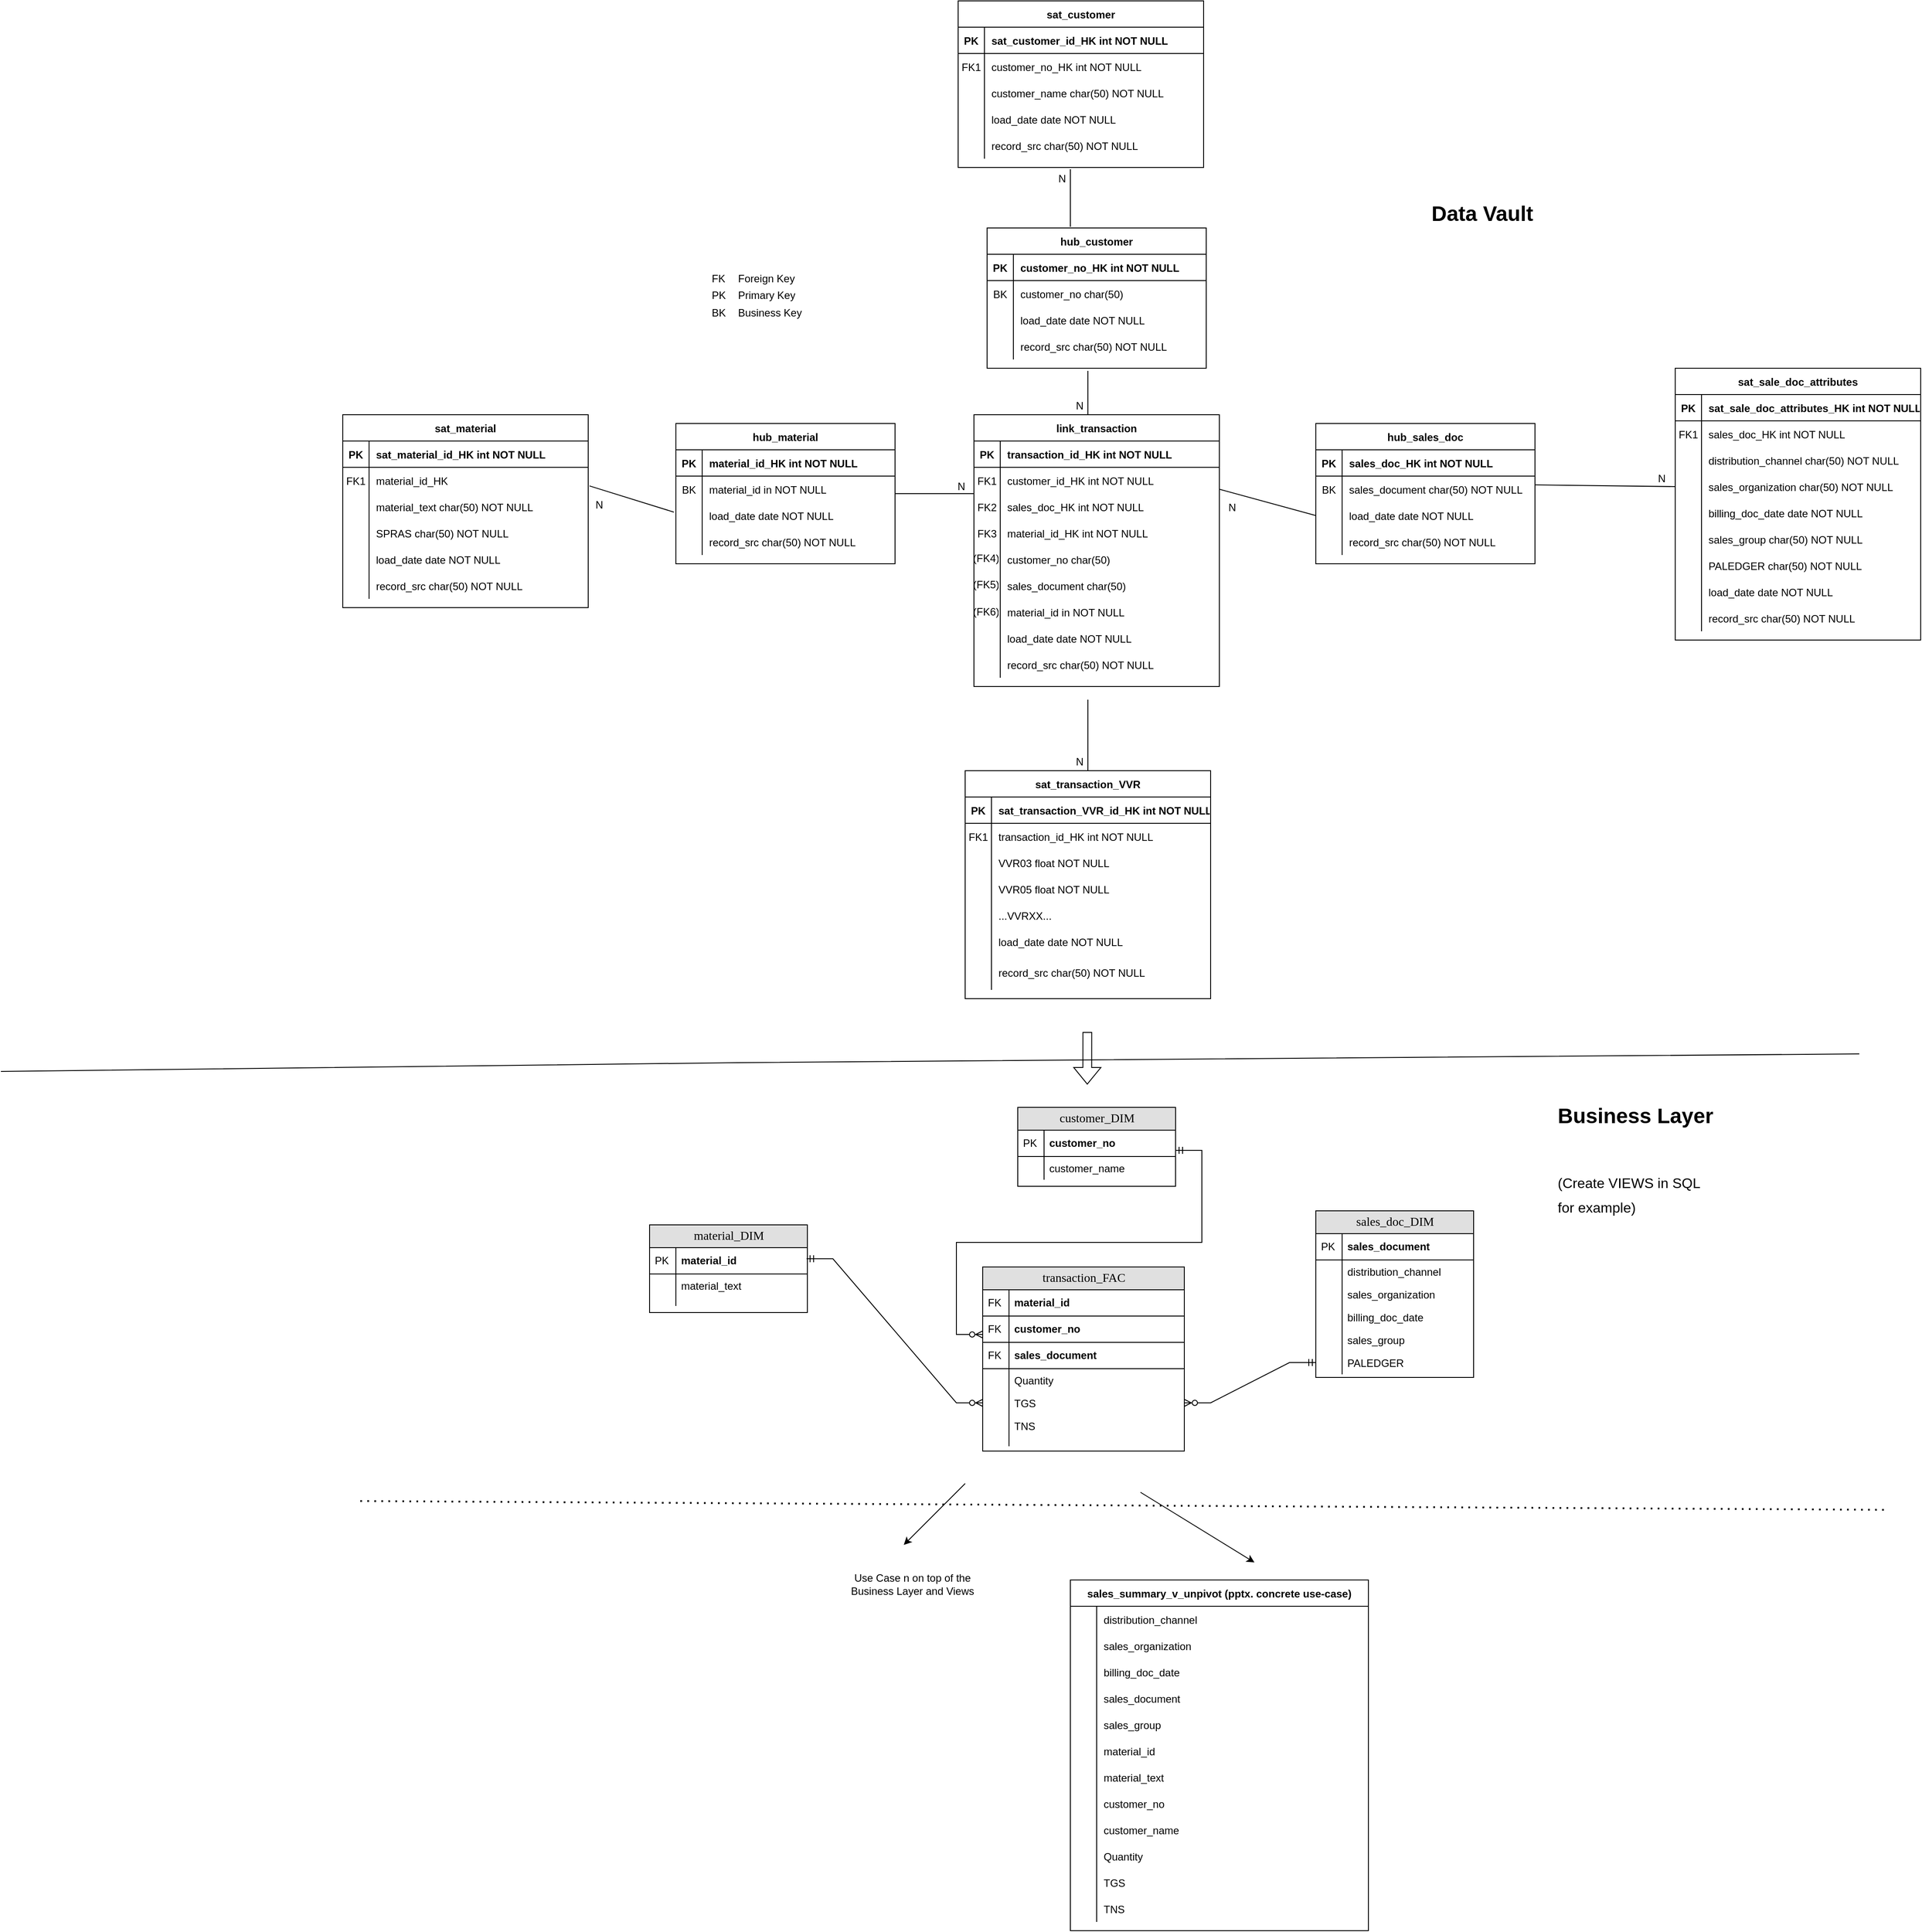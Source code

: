 <mxfile version="26.2.15">
  <diagram id="R2lEEEUBdFMjLlhIrx00" name="Page-1">
    <mxGraphModel dx="2434" dy="2034" grid="1" gridSize="10" guides="1" tooltips="1" connect="1" arrows="1" fold="1" page="1" pageScale="1" pageWidth="850" pageHeight="1100" math="0" shadow="0" extFonts="Permanent Marker^https://fonts.googleapis.com/css?family=Permanent+Marker">
      <root>
        <mxCell id="0" />
        <mxCell id="1" parent="0" />
        <mxCell id="C-vyLk0tnHw3VtMMgP7b-2" value="hub_material" style="shape=table;startSize=30;container=1;collapsible=1;childLayout=tableLayout;fixedRows=1;rowLines=0;fontStyle=1;align=center;resizeLast=1;" parent="1" vertex="1">
          <mxGeometry x="150" y="350" width="250" height="160" as="geometry" />
        </mxCell>
        <mxCell id="C-vyLk0tnHw3VtMMgP7b-3" value="" style="shape=partialRectangle;collapsible=0;dropTarget=0;pointerEvents=0;fillColor=none;points=[[0,0.5],[1,0.5]];portConstraint=eastwest;top=0;left=0;right=0;bottom=1;" parent="C-vyLk0tnHw3VtMMgP7b-2" vertex="1">
          <mxGeometry y="30" width="250" height="30" as="geometry" />
        </mxCell>
        <mxCell id="C-vyLk0tnHw3VtMMgP7b-4" value="PK" style="shape=partialRectangle;overflow=hidden;connectable=0;fillColor=none;top=0;left=0;bottom=0;right=0;fontStyle=1;" parent="C-vyLk0tnHw3VtMMgP7b-3" vertex="1">
          <mxGeometry width="30" height="30" as="geometry">
            <mxRectangle width="30" height="30" as="alternateBounds" />
          </mxGeometry>
        </mxCell>
        <mxCell id="C-vyLk0tnHw3VtMMgP7b-5" value="material_id_HK int NOT NULL " style="shape=partialRectangle;overflow=hidden;connectable=0;fillColor=none;top=0;left=0;bottom=0;right=0;align=left;spacingLeft=6;fontStyle=1;" parent="C-vyLk0tnHw3VtMMgP7b-3" vertex="1">
          <mxGeometry x="30" width="220" height="30" as="geometry">
            <mxRectangle width="220" height="30" as="alternateBounds" />
          </mxGeometry>
        </mxCell>
        <mxCell id="c42nW5d7UT0iTf5s_PNG-221" style="shape=partialRectangle;collapsible=0;dropTarget=0;pointerEvents=0;fillColor=none;points=[[0,0.5],[1,0.5]];portConstraint=eastwest;top=0;left=0;right=0;bottom=0;" parent="C-vyLk0tnHw3VtMMgP7b-2" vertex="1">
          <mxGeometry y="60" width="250" height="30" as="geometry" />
        </mxCell>
        <mxCell id="c42nW5d7UT0iTf5s_PNG-222" value="BK" style="shape=partialRectangle;overflow=hidden;connectable=0;fillColor=none;top=0;left=0;bottom=0;right=0;" parent="c42nW5d7UT0iTf5s_PNG-221" vertex="1">
          <mxGeometry width="30" height="30" as="geometry">
            <mxRectangle width="30" height="30" as="alternateBounds" />
          </mxGeometry>
        </mxCell>
        <mxCell id="c42nW5d7UT0iTf5s_PNG-223" value="material_id in NOT NULL" style="shape=partialRectangle;overflow=hidden;connectable=0;fillColor=none;top=0;left=0;bottom=0;right=0;align=left;spacingLeft=6;" parent="c42nW5d7UT0iTf5s_PNG-221" vertex="1">
          <mxGeometry x="30" width="220" height="30" as="geometry">
            <mxRectangle width="220" height="30" as="alternateBounds" />
          </mxGeometry>
        </mxCell>
        <mxCell id="C-vyLk0tnHw3VtMMgP7b-6" value="" style="shape=partialRectangle;collapsible=0;dropTarget=0;pointerEvents=0;fillColor=none;points=[[0,0.5],[1,0.5]];portConstraint=eastwest;top=0;left=0;right=0;bottom=0;" parent="C-vyLk0tnHw3VtMMgP7b-2" vertex="1">
          <mxGeometry y="90" width="250" height="30" as="geometry" />
        </mxCell>
        <mxCell id="C-vyLk0tnHw3VtMMgP7b-7" value="" style="shape=partialRectangle;overflow=hidden;connectable=0;fillColor=none;top=0;left=0;bottom=0;right=0;" parent="C-vyLk0tnHw3VtMMgP7b-6" vertex="1">
          <mxGeometry width="30" height="30" as="geometry">
            <mxRectangle width="30" height="30" as="alternateBounds" />
          </mxGeometry>
        </mxCell>
        <mxCell id="C-vyLk0tnHw3VtMMgP7b-8" value="load_date date NOT NULL" style="shape=partialRectangle;overflow=hidden;connectable=0;fillColor=none;top=0;left=0;bottom=0;right=0;align=left;spacingLeft=6;" parent="C-vyLk0tnHw3VtMMgP7b-6" vertex="1">
          <mxGeometry x="30" width="220" height="30" as="geometry">
            <mxRectangle width="220" height="30" as="alternateBounds" />
          </mxGeometry>
        </mxCell>
        <mxCell id="C-vyLk0tnHw3VtMMgP7b-9" value="" style="shape=partialRectangle;collapsible=0;dropTarget=0;pointerEvents=0;fillColor=none;points=[[0,0.5],[1,0.5]];portConstraint=eastwest;top=0;left=0;right=0;bottom=0;" parent="C-vyLk0tnHw3VtMMgP7b-2" vertex="1">
          <mxGeometry y="120" width="250" height="30" as="geometry" />
        </mxCell>
        <mxCell id="C-vyLk0tnHw3VtMMgP7b-10" value="" style="shape=partialRectangle;overflow=hidden;connectable=0;fillColor=none;top=0;left=0;bottom=0;right=0;" parent="C-vyLk0tnHw3VtMMgP7b-9" vertex="1">
          <mxGeometry width="30" height="30" as="geometry">
            <mxRectangle width="30" height="30" as="alternateBounds" />
          </mxGeometry>
        </mxCell>
        <mxCell id="C-vyLk0tnHw3VtMMgP7b-11" value="record_src char(50) NOT NULL" style="shape=partialRectangle;overflow=hidden;connectable=0;fillColor=none;top=0;left=0;bottom=0;right=0;align=left;spacingLeft=6;" parent="C-vyLk0tnHw3VtMMgP7b-9" vertex="1">
          <mxGeometry x="30" width="220" height="30" as="geometry">
            <mxRectangle width="220" height="30" as="alternateBounds" />
          </mxGeometry>
        </mxCell>
        <mxCell id="C-vyLk0tnHw3VtMMgP7b-13" value="hub_sales_doc" style="shape=table;startSize=30;container=1;collapsible=1;childLayout=tableLayout;fixedRows=1;rowLines=0;fontStyle=1;align=center;resizeLast=1;" parent="1" vertex="1">
          <mxGeometry x="880" y="350" width="250" height="160" as="geometry" />
        </mxCell>
        <mxCell id="C-vyLk0tnHw3VtMMgP7b-14" value="" style="shape=partialRectangle;collapsible=0;dropTarget=0;pointerEvents=0;fillColor=none;points=[[0,0.5],[1,0.5]];portConstraint=eastwest;top=0;left=0;right=0;bottom=1;" parent="C-vyLk0tnHw3VtMMgP7b-13" vertex="1">
          <mxGeometry y="30" width="250" height="30" as="geometry" />
        </mxCell>
        <mxCell id="C-vyLk0tnHw3VtMMgP7b-15" value="PK" style="shape=partialRectangle;overflow=hidden;connectable=0;fillColor=none;top=0;left=0;bottom=0;right=0;fontStyle=1;" parent="C-vyLk0tnHw3VtMMgP7b-14" vertex="1">
          <mxGeometry width="30" height="30" as="geometry">
            <mxRectangle width="30" height="30" as="alternateBounds" />
          </mxGeometry>
        </mxCell>
        <mxCell id="C-vyLk0tnHw3VtMMgP7b-16" value="sales_doc_HK int NOT NULL" style="shape=partialRectangle;overflow=hidden;connectable=0;fillColor=none;top=0;left=0;bottom=0;right=0;align=left;spacingLeft=6;fontStyle=1;" parent="C-vyLk0tnHw3VtMMgP7b-14" vertex="1">
          <mxGeometry x="30" width="220" height="30" as="geometry">
            <mxRectangle width="220" height="30" as="alternateBounds" />
          </mxGeometry>
        </mxCell>
        <mxCell id="c42nW5d7UT0iTf5s_PNG-179" style="shape=partialRectangle;collapsible=0;dropTarget=0;pointerEvents=0;fillColor=none;points=[[0,0.5],[1,0.5]];portConstraint=eastwest;top=0;left=0;right=0;bottom=0;" parent="C-vyLk0tnHw3VtMMgP7b-13" vertex="1">
          <mxGeometry y="60" width="250" height="30" as="geometry" />
        </mxCell>
        <mxCell id="c42nW5d7UT0iTf5s_PNG-180" value="BK" style="shape=partialRectangle;overflow=hidden;connectable=0;fillColor=none;top=0;left=0;bottom=0;right=0;" parent="c42nW5d7UT0iTf5s_PNG-179" vertex="1">
          <mxGeometry width="30" height="30" as="geometry">
            <mxRectangle width="30" height="30" as="alternateBounds" />
          </mxGeometry>
        </mxCell>
        <mxCell id="c42nW5d7UT0iTf5s_PNG-181" value="sales_document char(50) NOT NULL" style="shape=partialRectangle;overflow=hidden;connectable=0;fillColor=none;top=0;left=0;bottom=0;right=0;align=left;spacingLeft=6;" parent="c42nW5d7UT0iTf5s_PNG-179" vertex="1">
          <mxGeometry x="30" width="220" height="30" as="geometry">
            <mxRectangle width="220" height="30" as="alternateBounds" />
          </mxGeometry>
        </mxCell>
        <mxCell id="C-vyLk0tnHw3VtMMgP7b-17" value="" style="shape=partialRectangle;collapsible=0;dropTarget=0;pointerEvents=0;fillColor=none;points=[[0,0.5],[1,0.5]];portConstraint=eastwest;top=0;left=0;right=0;bottom=0;" parent="C-vyLk0tnHw3VtMMgP7b-13" vertex="1">
          <mxGeometry y="90" width="250" height="30" as="geometry" />
        </mxCell>
        <mxCell id="C-vyLk0tnHw3VtMMgP7b-18" value="" style="shape=partialRectangle;overflow=hidden;connectable=0;fillColor=none;top=0;left=0;bottom=0;right=0;" parent="C-vyLk0tnHw3VtMMgP7b-17" vertex="1">
          <mxGeometry width="30" height="30" as="geometry">
            <mxRectangle width="30" height="30" as="alternateBounds" />
          </mxGeometry>
        </mxCell>
        <mxCell id="C-vyLk0tnHw3VtMMgP7b-19" value="load_date date NOT NULL" style="shape=partialRectangle;overflow=hidden;connectable=0;fillColor=none;top=0;left=0;bottom=0;right=0;align=left;spacingLeft=6;" parent="C-vyLk0tnHw3VtMMgP7b-17" vertex="1">
          <mxGeometry x="30" width="220" height="30" as="geometry">
            <mxRectangle width="220" height="30" as="alternateBounds" />
          </mxGeometry>
        </mxCell>
        <mxCell id="C-vyLk0tnHw3VtMMgP7b-20" value="" style="shape=partialRectangle;collapsible=0;dropTarget=0;pointerEvents=0;fillColor=none;points=[[0,0.5],[1,0.5]];portConstraint=eastwest;top=0;left=0;right=0;bottom=0;" parent="C-vyLk0tnHw3VtMMgP7b-13" vertex="1">
          <mxGeometry y="120" width="250" height="30" as="geometry" />
        </mxCell>
        <mxCell id="C-vyLk0tnHw3VtMMgP7b-21" value="" style="shape=partialRectangle;overflow=hidden;connectable=0;fillColor=none;top=0;left=0;bottom=0;right=0;" parent="C-vyLk0tnHw3VtMMgP7b-20" vertex="1">
          <mxGeometry width="30" height="30" as="geometry">
            <mxRectangle width="30" height="30" as="alternateBounds" />
          </mxGeometry>
        </mxCell>
        <mxCell id="C-vyLk0tnHw3VtMMgP7b-22" value="record_src char(50) NOT NULL" style="shape=partialRectangle;overflow=hidden;connectable=0;fillColor=none;top=0;left=0;bottom=0;right=0;align=left;spacingLeft=6;" parent="C-vyLk0tnHw3VtMMgP7b-20" vertex="1">
          <mxGeometry x="30" width="220" height="30" as="geometry">
            <mxRectangle width="220" height="30" as="alternateBounds" />
          </mxGeometry>
        </mxCell>
        <mxCell id="C-vyLk0tnHw3VtMMgP7b-23" value="hub_customer" style="shape=table;startSize=30;container=1;collapsible=1;childLayout=tableLayout;fixedRows=1;rowLines=0;fontStyle=1;align=center;resizeLast=1;" parent="1" vertex="1">
          <mxGeometry x="505" y="127" width="250" height="160" as="geometry" />
        </mxCell>
        <mxCell id="C-vyLk0tnHw3VtMMgP7b-24" value="" style="shape=partialRectangle;collapsible=0;dropTarget=0;pointerEvents=0;fillColor=none;points=[[0,0.5],[1,0.5]];portConstraint=eastwest;top=0;left=0;right=0;bottom=1;" parent="C-vyLk0tnHw3VtMMgP7b-23" vertex="1">
          <mxGeometry y="30" width="250" height="30" as="geometry" />
        </mxCell>
        <mxCell id="C-vyLk0tnHw3VtMMgP7b-25" value="PK" style="shape=partialRectangle;overflow=hidden;connectable=0;fillColor=none;top=0;left=0;bottom=0;right=0;fontStyle=1;" parent="C-vyLk0tnHw3VtMMgP7b-24" vertex="1">
          <mxGeometry width="30" height="30" as="geometry">
            <mxRectangle width="30" height="30" as="alternateBounds" />
          </mxGeometry>
        </mxCell>
        <mxCell id="C-vyLk0tnHw3VtMMgP7b-26" value="customer_no_HK int NOT NULL" style="shape=partialRectangle;overflow=hidden;connectable=0;fillColor=none;top=0;left=0;bottom=0;right=0;align=left;spacingLeft=6;fontStyle=1;" parent="C-vyLk0tnHw3VtMMgP7b-24" vertex="1">
          <mxGeometry x="30" width="220" height="30" as="geometry">
            <mxRectangle width="220" height="30" as="alternateBounds" />
          </mxGeometry>
        </mxCell>
        <mxCell id="c42nW5d7UT0iTf5s_PNG-224" style="shape=partialRectangle;collapsible=0;dropTarget=0;pointerEvents=0;fillColor=none;points=[[0,0.5],[1,0.5]];portConstraint=eastwest;top=0;left=0;right=0;bottom=0;" parent="C-vyLk0tnHw3VtMMgP7b-23" vertex="1">
          <mxGeometry y="60" width="250" height="30" as="geometry" />
        </mxCell>
        <mxCell id="c42nW5d7UT0iTf5s_PNG-225" value="BK" style="shape=partialRectangle;overflow=hidden;connectable=0;fillColor=none;top=0;left=0;bottom=0;right=0;" parent="c42nW5d7UT0iTf5s_PNG-224" vertex="1">
          <mxGeometry width="30" height="30" as="geometry">
            <mxRectangle width="30" height="30" as="alternateBounds" />
          </mxGeometry>
        </mxCell>
        <mxCell id="c42nW5d7UT0iTf5s_PNG-226" value="customer_no char(50)" style="shape=partialRectangle;overflow=hidden;connectable=0;fillColor=none;top=0;left=0;bottom=0;right=0;align=left;spacingLeft=6;" parent="c42nW5d7UT0iTf5s_PNG-224" vertex="1">
          <mxGeometry x="30" width="220" height="30" as="geometry">
            <mxRectangle width="220" height="30" as="alternateBounds" />
          </mxGeometry>
        </mxCell>
        <mxCell id="C-vyLk0tnHw3VtMMgP7b-27" value="" style="shape=partialRectangle;collapsible=0;dropTarget=0;pointerEvents=0;fillColor=none;points=[[0,0.5],[1,0.5]];portConstraint=eastwest;top=0;left=0;right=0;bottom=0;" parent="C-vyLk0tnHw3VtMMgP7b-23" vertex="1">
          <mxGeometry y="90" width="250" height="30" as="geometry" />
        </mxCell>
        <mxCell id="C-vyLk0tnHw3VtMMgP7b-28" value="" style="shape=partialRectangle;overflow=hidden;connectable=0;fillColor=none;top=0;left=0;bottom=0;right=0;" parent="C-vyLk0tnHw3VtMMgP7b-27" vertex="1">
          <mxGeometry width="30" height="30" as="geometry">
            <mxRectangle width="30" height="30" as="alternateBounds" />
          </mxGeometry>
        </mxCell>
        <mxCell id="C-vyLk0tnHw3VtMMgP7b-29" value="load_date date NOT NULL" style="shape=partialRectangle;overflow=hidden;connectable=0;fillColor=none;top=0;left=0;bottom=0;right=0;align=left;spacingLeft=6;" parent="C-vyLk0tnHw3VtMMgP7b-27" vertex="1">
          <mxGeometry x="30" width="220" height="30" as="geometry">
            <mxRectangle width="220" height="30" as="alternateBounds" />
          </mxGeometry>
        </mxCell>
        <mxCell id="c42nW5d7UT0iTf5s_PNG-96" style="shape=partialRectangle;collapsible=0;dropTarget=0;pointerEvents=0;fillColor=none;points=[[0,0.5],[1,0.5]];portConstraint=eastwest;top=0;left=0;right=0;bottom=0;" parent="C-vyLk0tnHw3VtMMgP7b-23" vertex="1">
          <mxGeometry y="120" width="250" height="30" as="geometry" />
        </mxCell>
        <mxCell id="c42nW5d7UT0iTf5s_PNG-97" style="shape=partialRectangle;overflow=hidden;connectable=0;fillColor=none;top=0;left=0;bottom=0;right=0;" parent="c42nW5d7UT0iTf5s_PNG-96" vertex="1">
          <mxGeometry width="30" height="30" as="geometry">
            <mxRectangle width="30" height="30" as="alternateBounds" />
          </mxGeometry>
        </mxCell>
        <mxCell id="c42nW5d7UT0iTf5s_PNG-98" value="record_src char(50) NOT NULL" style="shape=partialRectangle;overflow=hidden;connectable=0;fillColor=none;top=0;left=0;bottom=0;right=0;align=left;spacingLeft=6;" parent="c42nW5d7UT0iTf5s_PNG-96" vertex="1">
          <mxGeometry x="30" width="220" height="30" as="geometry">
            <mxRectangle width="220" height="30" as="alternateBounds" />
          </mxGeometry>
        </mxCell>
        <mxCell id="e3JY8JkqCeXUUvWcBjIi-2" value="link_transaction" style="shape=table;startSize=30;container=1;collapsible=1;childLayout=tableLayout;fixedRows=1;rowLines=0;fontStyle=1;align=center;resizeLast=1;" parent="1" vertex="1">
          <mxGeometry x="490" y="340" width="280" height="310" as="geometry" />
        </mxCell>
        <mxCell id="e3JY8JkqCeXUUvWcBjIi-3" value="" style="shape=partialRectangle;collapsible=0;dropTarget=0;pointerEvents=0;fillColor=none;points=[[0,0.5],[1,0.5]];portConstraint=eastwest;top=0;left=0;right=0;bottom=1;" parent="e3JY8JkqCeXUUvWcBjIi-2" vertex="1">
          <mxGeometry y="30" width="280" height="30" as="geometry" />
        </mxCell>
        <mxCell id="e3JY8JkqCeXUUvWcBjIi-4" value="PK" style="shape=partialRectangle;overflow=hidden;connectable=0;fillColor=none;top=0;left=0;bottom=0;right=0;fontStyle=1;" parent="e3JY8JkqCeXUUvWcBjIi-3" vertex="1">
          <mxGeometry width="30" height="30" as="geometry">
            <mxRectangle width="30" height="30" as="alternateBounds" />
          </mxGeometry>
        </mxCell>
        <mxCell id="e3JY8JkqCeXUUvWcBjIi-5" value="transaction_id_HK int NOT NULL" style="shape=partialRectangle;overflow=hidden;connectable=0;fillColor=none;top=0;left=0;bottom=0;right=0;align=left;spacingLeft=6;fontStyle=1;" parent="e3JY8JkqCeXUUvWcBjIi-3" vertex="1">
          <mxGeometry x="30" width="250" height="30" as="geometry">
            <mxRectangle width="250" height="30" as="alternateBounds" />
          </mxGeometry>
        </mxCell>
        <mxCell id="e3JY8JkqCeXUUvWcBjIi-6" value="" style="shape=partialRectangle;collapsible=0;dropTarget=0;pointerEvents=0;fillColor=none;points=[[0,0.5],[1,0.5]];portConstraint=eastwest;top=0;left=0;right=0;bottom=0;" parent="e3JY8JkqCeXUUvWcBjIi-2" vertex="1">
          <mxGeometry y="60" width="280" height="30" as="geometry" />
        </mxCell>
        <mxCell id="e3JY8JkqCeXUUvWcBjIi-7" value="FK1" style="shape=partialRectangle;overflow=hidden;connectable=0;fillColor=none;top=0;left=0;bottom=0;right=0;" parent="e3JY8JkqCeXUUvWcBjIi-6" vertex="1">
          <mxGeometry width="30" height="30" as="geometry">
            <mxRectangle width="30" height="30" as="alternateBounds" />
          </mxGeometry>
        </mxCell>
        <mxCell id="e3JY8JkqCeXUUvWcBjIi-8" value="customer_id_HK int NOT NULL" style="shape=partialRectangle;overflow=hidden;connectable=0;fillColor=none;top=0;left=0;bottom=0;right=0;align=left;spacingLeft=6;" parent="e3JY8JkqCeXUUvWcBjIi-6" vertex="1">
          <mxGeometry x="30" width="250" height="30" as="geometry">
            <mxRectangle width="250" height="30" as="alternateBounds" />
          </mxGeometry>
        </mxCell>
        <mxCell id="e3JY8JkqCeXUUvWcBjIi-9" value="" style="shape=partialRectangle;collapsible=0;dropTarget=0;pointerEvents=0;fillColor=none;points=[[0,0.5],[1,0.5]];portConstraint=eastwest;top=0;left=0;right=0;bottom=0;" parent="e3JY8JkqCeXUUvWcBjIi-2" vertex="1">
          <mxGeometry y="90" width="280" height="30" as="geometry" />
        </mxCell>
        <mxCell id="e3JY8JkqCeXUUvWcBjIi-10" value="FK2" style="shape=partialRectangle;overflow=hidden;connectable=0;fillColor=none;top=0;left=0;bottom=0;right=0;" parent="e3JY8JkqCeXUUvWcBjIi-9" vertex="1">
          <mxGeometry width="30" height="30" as="geometry">
            <mxRectangle width="30" height="30" as="alternateBounds" />
          </mxGeometry>
        </mxCell>
        <mxCell id="e3JY8JkqCeXUUvWcBjIi-11" value="sales_doc_HK int NOT NULL" style="shape=partialRectangle;overflow=hidden;connectable=0;fillColor=none;top=0;left=0;bottom=0;right=0;align=left;spacingLeft=6;" parent="e3JY8JkqCeXUUvWcBjIi-9" vertex="1">
          <mxGeometry x="30" width="250" height="30" as="geometry">
            <mxRectangle width="250" height="30" as="alternateBounds" />
          </mxGeometry>
        </mxCell>
        <mxCell id="c42nW5d7UT0iTf5s_PNG-38" style="shape=partialRectangle;collapsible=0;dropTarget=0;pointerEvents=0;fillColor=none;points=[[0,0.5],[1,0.5]];portConstraint=eastwest;top=0;left=0;right=0;bottom=0;" parent="e3JY8JkqCeXUUvWcBjIi-2" vertex="1">
          <mxGeometry y="120" width="280" height="30" as="geometry" />
        </mxCell>
        <mxCell id="c42nW5d7UT0iTf5s_PNG-39" value="FK3" style="shape=partialRectangle;overflow=hidden;connectable=0;fillColor=none;top=0;left=0;bottom=0;right=0;" parent="c42nW5d7UT0iTf5s_PNG-38" vertex="1">
          <mxGeometry width="30" height="30" as="geometry">
            <mxRectangle width="30" height="30" as="alternateBounds" />
          </mxGeometry>
        </mxCell>
        <mxCell id="c42nW5d7UT0iTf5s_PNG-40" value="material_id_HK int NOT NULL" style="shape=partialRectangle;overflow=hidden;connectable=0;fillColor=none;top=0;left=0;bottom=0;right=0;align=left;spacingLeft=6;" parent="c42nW5d7UT0iTf5s_PNG-38" vertex="1">
          <mxGeometry x="30" width="250" height="30" as="geometry">
            <mxRectangle width="250" height="30" as="alternateBounds" />
          </mxGeometry>
        </mxCell>
        <mxCell id="GlQPAanXM8zyvBIPEKMw-134" style="shape=partialRectangle;collapsible=0;dropTarget=0;pointerEvents=0;fillColor=none;points=[[0,0.5],[1,0.5]];portConstraint=eastwest;top=0;left=0;right=0;bottom=0;" vertex="1" parent="e3JY8JkqCeXUUvWcBjIi-2">
          <mxGeometry y="150" width="280" height="30" as="geometry" />
        </mxCell>
        <mxCell id="GlQPAanXM8zyvBIPEKMw-135" style="shape=partialRectangle;overflow=hidden;connectable=0;fillColor=none;top=0;left=0;bottom=0;right=0;" vertex="1" parent="GlQPAanXM8zyvBIPEKMw-134">
          <mxGeometry width="30" height="30" as="geometry">
            <mxRectangle width="30" height="30" as="alternateBounds" />
          </mxGeometry>
        </mxCell>
        <mxCell id="GlQPAanXM8zyvBIPEKMw-136" value="customer_no char(50)" style="shape=partialRectangle;overflow=hidden;connectable=0;fillColor=none;top=0;left=0;bottom=0;right=0;align=left;spacingLeft=6;" vertex="1" parent="GlQPAanXM8zyvBIPEKMw-134">
          <mxGeometry x="30" width="250" height="30" as="geometry">
            <mxRectangle width="250" height="30" as="alternateBounds" />
          </mxGeometry>
        </mxCell>
        <mxCell id="GlQPAanXM8zyvBIPEKMw-137" style="shape=partialRectangle;collapsible=0;dropTarget=0;pointerEvents=0;fillColor=none;points=[[0,0.5],[1,0.5]];portConstraint=eastwest;top=0;left=0;right=0;bottom=0;" vertex="1" parent="e3JY8JkqCeXUUvWcBjIi-2">
          <mxGeometry y="180" width="280" height="30" as="geometry" />
        </mxCell>
        <mxCell id="GlQPAanXM8zyvBIPEKMw-138" style="shape=partialRectangle;overflow=hidden;connectable=0;fillColor=none;top=0;left=0;bottom=0;right=0;" vertex="1" parent="GlQPAanXM8zyvBIPEKMw-137">
          <mxGeometry width="30" height="30" as="geometry">
            <mxRectangle width="30" height="30" as="alternateBounds" />
          </mxGeometry>
        </mxCell>
        <mxCell id="GlQPAanXM8zyvBIPEKMw-139" value="sales_document char(50)" style="shape=partialRectangle;overflow=hidden;connectable=0;fillColor=none;top=0;left=0;bottom=0;right=0;align=left;spacingLeft=6;" vertex="1" parent="GlQPAanXM8zyvBIPEKMw-137">
          <mxGeometry x="30" width="250" height="30" as="geometry">
            <mxRectangle width="250" height="30" as="alternateBounds" />
          </mxGeometry>
        </mxCell>
        <mxCell id="GlQPAanXM8zyvBIPEKMw-140" style="shape=partialRectangle;collapsible=0;dropTarget=0;pointerEvents=0;fillColor=none;points=[[0,0.5],[1,0.5]];portConstraint=eastwest;top=0;left=0;right=0;bottom=0;" vertex="1" parent="e3JY8JkqCeXUUvWcBjIi-2">
          <mxGeometry y="210" width="280" height="30" as="geometry" />
        </mxCell>
        <mxCell id="GlQPAanXM8zyvBIPEKMw-141" style="shape=partialRectangle;overflow=hidden;connectable=0;fillColor=none;top=0;left=0;bottom=0;right=0;" vertex="1" parent="GlQPAanXM8zyvBIPEKMw-140">
          <mxGeometry width="30" height="30" as="geometry">
            <mxRectangle width="30" height="30" as="alternateBounds" />
          </mxGeometry>
        </mxCell>
        <mxCell id="GlQPAanXM8zyvBIPEKMw-142" value="material_id in NOT NULL" style="shape=partialRectangle;overflow=hidden;connectable=0;fillColor=none;top=0;left=0;bottom=0;right=0;align=left;spacingLeft=6;" vertex="1" parent="GlQPAanXM8zyvBIPEKMw-140">
          <mxGeometry x="30" width="250" height="30" as="geometry">
            <mxRectangle width="250" height="30" as="alternateBounds" />
          </mxGeometry>
        </mxCell>
        <mxCell id="c42nW5d7UT0iTf5s_PNG-71" style="shape=partialRectangle;collapsible=0;dropTarget=0;pointerEvents=0;fillColor=none;points=[[0,0.5],[1,0.5]];portConstraint=eastwest;top=0;left=0;right=0;bottom=0;" parent="e3JY8JkqCeXUUvWcBjIi-2" vertex="1">
          <mxGeometry y="240" width="280" height="30" as="geometry" />
        </mxCell>
        <mxCell id="c42nW5d7UT0iTf5s_PNG-72" style="shape=partialRectangle;overflow=hidden;connectable=0;fillColor=none;top=0;left=0;bottom=0;right=0;" parent="c42nW5d7UT0iTf5s_PNG-71" vertex="1">
          <mxGeometry width="30" height="30" as="geometry">
            <mxRectangle width="30" height="30" as="alternateBounds" />
          </mxGeometry>
        </mxCell>
        <mxCell id="c42nW5d7UT0iTf5s_PNG-73" value="load_date date NOT NULL" style="shape=partialRectangle;overflow=hidden;connectable=0;fillColor=none;top=0;left=0;bottom=0;right=0;align=left;spacingLeft=6;" parent="c42nW5d7UT0iTf5s_PNG-71" vertex="1">
          <mxGeometry x="30" width="250" height="30" as="geometry">
            <mxRectangle width="250" height="30" as="alternateBounds" />
          </mxGeometry>
        </mxCell>
        <mxCell id="c42nW5d7UT0iTf5s_PNG-35" style="shape=partialRectangle;collapsible=0;dropTarget=0;pointerEvents=0;fillColor=none;points=[[0,0.5],[1,0.5]];portConstraint=eastwest;top=0;left=0;right=0;bottom=0;" parent="e3JY8JkqCeXUUvWcBjIi-2" vertex="1">
          <mxGeometry y="270" width="280" height="30" as="geometry" />
        </mxCell>
        <mxCell id="c42nW5d7UT0iTf5s_PNG-36" style="shape=partialRectangle;overflow=hidden;connectable=0;fillColor=none;top=0;left=0;bottom=0;right=0;" parent="c42nW5d7UT0iTf5s_PNG-35" vertex="1">
          <mxGeometry width="30" height="30" as="geometry">
            <mxRectangle width="30" height="30" as="alternateBounds" />
          </mxGeometry>
        </mxCell>
        <mxCell id="c42nW5d7UT0iTf5s_PNG-37" value="record_src char(50) NOT NULL" style="shape=partialRectangle;overflow=hidden;connectable=0;fillColor=none;top=0;left=0;bottom=0;right=0;align=left;spacingLeft=6;" parent="c42nW5d7UT0iTf5s_PNG-35" vertex="1">
          <mxGeometry x="30" width="250" height="30" as="geometry">
            <mxRectangle width="250" height="30" as="alternateBounds" />
          </mxGeometry>
        </mxCell>
        <mxCell id="c42nW5d7UT0iTf5s_PNG-99" value="sat_material" style="shape=table;startSize=30;container=1;collapsible=1;childLayout=tableLayout;fixedRows=1;rowLines=0;fontStyle=1;align=center;resizeLast=1;" parent="1" vertex="1">
          <mxGeometry x="-230" y="340" width="280" height="220" as="geometry" />
        </mxCell>
        <mxCell id="c42nW5d7UT0iTf5s_PNG-100" value="" style="shape=partialRectangle;collapsible=0;dropTarget=0;pointerEvents=0;fillColor=none;points=[[0,0.5],[1,0.5]];portConstraint=eastwest;top=0;left=0;right=0;bottom=1;" parent="c42nW5d7UT0iTf5s_PNG-99" vertex="1">
          <mxGeometry y="30" width="280" height="30" as="geometry" />
        </mxCell>
        <mxCell id="c42nW5d7UT0iTf5s_PNG-101" value="PK" style="shape=partialRectangle;overflow=hidden;connectable=0;fillColor=none;top=0;left=0;bottom=0;right=0;fontStyle=1;" parent="c42nW5d7UT0iTf5s_PNG-100" vertex="1">
          <mxGeometry width="30" height="30" as="geometry">
            <mxRectangle width="30" height="30" as="alternateBounds" />
          </mxGeometry>
        </mxCell>
        <mxCell id="c42nW5d7UT0iTf5s_PNG-102" value="sat_material_id_HK int NOT NULL" style="shape=partialRectangle;overflow=hidden;connectable=0;fillColor=none;top=0;left=0;bottom=0;right=0;align=left;spacingLeft=6;fontStyle=1;" parent="c42nW5d7UT0iTf5s_PNG-100" vertex="1">
          <mxGeometry x="30" width="250" height="30" as="geometry">
            <mxRectangle width="250" height="30" as="alternateBounds" />
          </mxGeometry>
        </mxCell>
        <mxCell id="c42nW5d7UT0iTf5s_PNG-103" value="" style="shape=partialRectangle;collapsible=0;dropTarget=0;pointerEvents=0;fillColor=none;points=[[0,0.5],[1,0.5]];portConstraint=eastwest;top=0;left=0;right=0;bottom=0;" parent="c42nW5d7UT0iTf5s_PNG-99" vertex="1">
          <mxGeometry y="60" width="280" height="30" as="geometry" />
        </mxCell>
        <mxCell id="c42nW5d7UT0iTf5s_PNG-104" value="FK1" style="shape=partialRectangle;overflow=hidden;connectable=0;fillColor=none;top=0;left=0;bottom=0;right=0;" parent="c42nW5d7UT0iTf5s_PNG-103" vertex="1">
          <mxGeometry width="30" height="30" as="geometry">
            <mxRectangle width="30" height="30" as="alternateBounds" />
          </mxGeometry>
        </mxCell>
        <mxCell id="c42nW5d7UT0iTf5s_PNG-105" value="material_id_HK" style="shape=partialRectangle;overflow=hidden;connectable=0;fillColor=none;top=0;left=0;bottom=0;right=0;align=left;spacingLeft=6;" parent="c42nW5d7UT0iTf5s_PNG-103" vertex="1">
          <mxGeometry x="30" width="250" height="30" as="geometry">
            <mxRectangle width="250" height="30" as="alternateBounds" />
          </mxGeometry>
        </mxCell>
        <mxCell id="c42nW5d7UT0iTf5s_PNG-106" value="" style="shape=partialRectangle;collapsible=0;dropTarget=0;pointerEvents=0;fillColor=none;points=[[0,0.5],[1,0.5]];portConstraint=eastwest;top=0;left=0;right=0;bottom=0;" parent="c42nW5d7UT0iTf5s_PNG-99" vertex="1">
          <mxGeometry y="90" width="280" height="30" as="geometry" />
        </mxCell>
        <mxCell id="c42nW5d7UT0iTf5s_PNG-107" value="" style="shape=partialRectangle;overflow=hidden;connectable=0;fillColor=none;top=0;left=0;bottom=0;right=0;" parent="c42nW5d7UT0iTf5s_PNG-106" vertex="1">
          <mxGeometry width="30" height="30" as="geometry">
            <mxRectangle width="30" height="30" as="alternateBounds" />
          </mxGeometry>
        </mxCell>
        <mxCell id="c42nW5d7UT0iTf5s_PNG-108" value="material_text char(50) NOT NULL" style="shape=partialRectangle;overflow=hidden;connectable=0;fillColor=none;top=0;left=0;bottom=0;right=0;align=left;spacingLeft=6;" parent="c42nW5d7UT0iTf5s_PNG-106" vertex="1">
          <mxGeometry x="30" width="250" height="30" as="geometry">
            <mxRectangle width="250" height="30" as="alternateBounds" />
          </mxGeometry>
        </mxCell>
        <mxCell id="c42nW5d7UT0iTf5s_PNG-279" style="shape=partialRectangle;collapsible=0;dropTarget=0;pointerEvents=0;fillColor=none;points=[[0,0.5],[1,0.5]];portConstraint=eastwest;top=0;left=0;right=0;bottom=0;" parent="c42nW5d7UT0iTf5s_PNG-99" vertex="1">
          <mxGeometry y="120" width="280" height="30" as="geometry" />
        </mxCell>
        <mxCell id="c42nW5d7UT0iTf5s_PNG-280" style="shape=partialRectangle;overflow=hidden;connectable=0;fillColor=none;top=0;left=0;bottom=0;right=0;" parent="c42nW5d7UT0iTf5s_PNG-279" vertex="1">
          <mxGeometry width="30" height="30" as="geometry">
            <mxRectangle width="30" height="30" as="alternateBounds" />
          </mxGeometry>
        </mxCell>
        <mxCell id="c42nW5d7UT0iTf5s_PNG-281" value="SPRAS char(50) NOT NULL" style="shape=partialRectangle;overflow=hidden;connectable=0;fillColor=none;top=0;left=0;bottom=0;right=0;align=left;spacingLeft=6;" parent="c42nW5d7UT0iTf5s_PNG-279" vertex="1">
          <mxGeometry x="30" width="250" height="30" as="geometry">
            <mxRectangle width="250" height="30" as="alternateBounds" />
          </mxGeometry>
        </mxCell>
        <mxCell id="c42nW5d7UT0iTf5s_PNG-112" style="shape=partialRectangle;collapsible=0;dropTarget=0;pointerEvents=0;fillColor=none;points=[[0,0.5],[1,0.5]];portConstraint=eastwest;top=0;left=0;right=0;bottom=0;" parent="c42nW5d7UT0iTf5s_PNG-99" vertex="1">
          <mxGeometry y="150" width="280" height="30" as="geometry" />
        </mxCell>
        <mxCell id="c42nW5d7UT0iTf5s_PNG-113" style="shape=partialRectangle;overflow=hidden;connectable=0;fillColor=none;top=0;left=0;bottom=0;right=0;" parent="c42nW5d7UT0iTf5s_PNG-112" vertex="1">
          <mxGeometry width="30" height="30" as="geometry">
            <mxRectangle width="30" height="30" as="alternateBounds" />
          </mxGeometry>
        </mxCell>
        <mxCell id="c42nW5d7UT0iTf5s_PNG-114" value="load_date date NOT NULL" style="shape=partialRectangle;overflow=hidden;connectable=0;fillColor=none;top=0;left=0;bottom=0;right=0;align=left;spacingLeft=6;" parent="c42nW5d7UT0iTf5s_PNG-112" vertex="1">
          <mxGeometry x="30" width="250" height="30" as="geometry">
            <mxRectangle width="250" height="30" as="alternateBounds" />
          </mxGeometry>
        </mxCell>
        <mxCell id="c42nW5d7UT0iTf5s_PNG-115" style="shape=partialRectangle;collapsible=0;dropTarget=0;pointerEvents=0;fillColor=none;points=[[0,0.5],[1,0.5]];portConstraint=eastwest;top=0;left=0;right=0;bottom=0;" parent="c42nW5d7UT0iTf5s_PNG-99" vertex="1">
          <mxGeometry y="180" width="280" height="30" as="geometry" />
        </mxCell>
        <mxCell id="c42nW5d7UT0iTf5s_PNG-116" style="shape=partialRectangle;overflow=hidden;connectable=0;fillColor=none;top=0;left=0;bottom=0;right=0;" parent="c42nW5d7UT0iTf5s_PNG-115" vertex="1">
          <mxGeometry width="30" height="30" as="geometry">
            <mxRectangle width="30" height="30" as="alternateBounds" />
          </mxGeometry>
        </mxCell>
        <mxCell id="c42nW5d7UT0iTf5s_PNG-117" value="record_src char(50) NOT NULL" style="shape=partialRectangle;overflow=hidden;connectable=0;fillColor=none;top=0;left=0;bottom=0;right=0;align=left;spacingLeft=6;" parent="c42nW5d7UT0iTf5s_PNG-115" vertex="1">
          <mxGeometry x="30" width="250" height="30" as="geometry">
            <mxRectangle width="250" height="30" as="alternateBounds" />
          </mxGeometry>
        </mxCell>
        <mxCell id="c42nW5d7UT0iTf5s_PNG-118" value="sat_sale_doc_attributes" style="shape=table;startSize=30;container=1;collapsible=1;childLayout=tableLayout;fixedRows=1;rowLines=0;fontStyle=1;align=center;resizeLast=1;" parent="1" vertex="1">
          <mxGeometry x="1290" y="287" width="280" height="310" as="geometry" />
        </mxCell>
        <mxCell id="c42nW5d7UT0iTf5s_PNG-119" value="" style="shape=partialRectangle;collapsible=0;dropTarget=0;pointerEvents=0;fillColor=none;points=[[0,0.5],[1,0.5]];portConstraint=eastwest;top=0;left=0;right=0;bottom=1;" parent="c42nW5d7UT0iTf5s_PNG-118" vertex="1">
          <mxGeometry y="30" width="280" height="30" as="geometry" />
        </mxCell>
        <mxCell id="c42nW5d7UT0iTf5s_PNG-120" value="PK" style="shape=partialRectangle;overflow=hidden;connectable=0;fillColor=none;top=0;left=0;bottom=0;right=0;fontStyle=1;" parent="c42nW5d7UT0iTf5s_PNG-119" vertex="1">
          <mxGeometry width="30" height="30" as="geometry">
            <mxRectangle width="30" height="30" as="alternateBounds" />
          </mxGeometry>
        </mxCell>
        <mxCell id="c42nW5d7UT0iTf5s_PNG-121" value="sat_sale_doc_attributes_HK int NOT NULL" style="shape=partialRectangle;overflow=hidden;connectable=0;fillColor=none;top=0;left=0;bottom=0;right=0;align=left;spacingLeft=6;fontStyle=1;" parent="c42nW5d7UT0iTf5s_PNG-119" vertex="1">
          <mxGeometry x="30" width="250" height="30" as="geometry">
            <mxRectangle width="250" height="30" as="alternateBounds" />
          </mxGeometry>
        </mxCell>
        <mxCell id="c42nW5d7UT0iTf5s_PNG-122" value="" style="shape=partialRectangle;collapsible=0;dropTarget=0;pointerEvents=0;fillColor=none;points=[[0,0.5],[1,0.5]];portConstraint=eastwest;top=0;left=0;right=0;bottom=0;" parent="c42nW5d7UT0iTf5s_PNG-118" vertex="1">
          <mxGeometry y="60" width="280" height="30" as="geometry" />
        </mxCell>
        <mxCell id="c42nW5d7UT0iTf5s_PNG-123" value="FK1" style="shape=partialRectangle;overflow=hidden;connectable=0;fillColor=none;top=0;left=0;bottom=0;right=0;" parent="c42nW5d7UT0iTf5s_PNG-122" vertex="1">
          <mxGeometry width="30" height="30" as="geometry">
            <mxRectangle width="30" height="30" as="alternateBounds" />
          </mxGeometry>
        </mxCell>
        <mxCell id="c42nW5d7UT0iTf5s_PNG-124" value="sales_doc_HK int NOT NULL" style="shape=partialRectangle;overflow=hidden;connectable=0;fillColor=none;top=0;left=0;bottom=0;right=0;align=left;spacingLeft=6;" parent="c42nW5d7UT0iTf5s_PNG-122" vertex="1">
          <mxGeometry x="30" width="250" height="30" as="geometry">
            <mxRectangle width="250" height="30" as="alternateBounds" />
          </mxGeometry>
        </mxCell>
        <mxCell id="c42nW5d7UT0iTf5s_PNG-125" value="" style="shape=partialRectangle;collapsible=0;dropTarget=0;pointerEvents=0;fillColor=none;points=[[0,0.5],[1,0.5]];portConstraint=eastwest;top=0;left=0;right=0;bottom=0;" parent="c42nW5d7UT0iTf5s_PNG-118" vertex="1">
          <mxGeometry y="90" width="280" height="30" as="geometry" />
        </mxCell>
        <mxCell id="c42nW5d7UT0iTf5s_PNG-126" value="" style="shape=partialRectangle;overflow=hidden;connectable=0;fillColor=none;top=0;left=0;bottom=0;right=0;" parent="c42nW5d7UT0iTf5s_PNG-125" vertex="1">
          <mxGeometry width="30" height="30" as="geometry">
            <mxRectangle width="30" height="30" as="alternateBounds" />
          </mxGeometry>
        </mxCell>
        <mxCell id="c42nW5d7UT0iTf5s_PNG-127" value="distribution_channel char(50) NOT NULL" style="shape=partialRectangle;overflow=hidden;connectable=0;fillColor=none;top=0;left=0;bottom=0;right=0;align=left;spacingLeft=6;" parent="c42nW5d7UT0iTf5s_PNG-125" vertex="1">
          <mxGeometry x="30" width="250" height="30" as="geometry">
            <mxRectangle width="250" height="30" as="alternateBounds" />
          </mxGeometry>
        </mxCell>
        <mxCell id="c42nW5d7UT0iTf5s_PNG-182" style="shape=partialRectangle;collapsible=0;dropTarget=0;pointerEvents=0;fillColor=none;points=[[0,0.5],[1,0.5]];portConstraint=eastwest;top=0;left=0;right=0;bottom=0;" parent="c42nW5d7UT0iTf5s_PNG-118" vertex="1">
          <mxGeometry y="120" width="280" height="30" as="geometry" />
        </mxCell>
        <mxCell id="c42nW5d7UT0iTf5s_PNG-183" style="shape=partialRectangle;overflow=hidden;connectable=0;fillColor=none;top=0;left=0;bottom=0;right=0;" parent="c42nW5d7UT0iTf5s_PNG-182" vertex="1">
          <mxGeometry width="30" height="30" as="geometry">
            <mxRectangle width="30" height="30" as="alternateBounds" />
          </mxGeometry>
        </mxCell>
        <mxCell id="c42nW5d7UT0iTf5s_PNG-184" value="sales_organization char(50) NOT NULL" style="shape=partialRectangle;overflow=hidden;connectable=0;fillColor=none;top=0;left=0;bottom=0;right=0;align=left;spacingLeft=6;" parent="c42nW5d7UT0iTf5s_PNG-182" vertex="1">
          <mxGeometry x="30" width="250" height="30" as="geometry">
            <mxRectangle width="250" height="30" as="alternateBounds" />
          </mxGeometry>
        </mxCell>
        <mxCell id="c42nW5d7UT0iTf5s_PNG-185" style="shape=partialRectangle;collapsible=0;dropTarget=0;pointerEvents=0;fillColor=none;points=[[0,0.5],[1,0.5]];portConstraint=eastwest;top=0;left=0;right=0;bottom=0;" parent="c42nW5d7UT0iTf5s_PNG-118" vertex="1">
          <mxGeometry y="150" width="280" height="30" as="geometry" />
        </mxCell>
        <mxCell id="c42nW5d7UT0iTf5s_PNG-186" style="shape=partialRectangle;overflow=hidden;connectable=0;fillColor=none;top=0;left=0;bottom=0;right=0;" parent="c42nW5d7UT0iTf5s_PNG-185" vertex="1">
          <mxGeometry width="30" height="30" as="geometry">
            <mxRectangle width="30" height="30" as="alternateBounds" />
          </mxGeometry>
        </mxCell>
        <mxCell id="c42nW5d7UT0iTf5s_PNG-187" value="billing_doc_date date NOT NULL" style="shape=partialRectangle;overflow=hidden;connectable=0;fillColor=none;top=0;left=0;bottom=0;right=0;align=left;spacingLeft=6;" parent="c42nW5d7UT0iTf5s_PNG-185" vertex="1">
          <mxGeometry x="30" width="250" height="30" as="geometry">
            <mxRectangle width="250" height="30" as="alternateBounds" />
          </mxGeometry>
        </mxCell>
        <mxCell id="c42nW5d7UT0iTf5s_PNG-128" style="shape=partialRectangle;collapsible=0;dropTarget=0;pointerEvents=0;fillColor=none;points=[[0,0.5],[1,0.5]];portConstraint=eastwest;top=0;left=0;right=0;bottom=0;" parent="c42nW5d7UT0iTf5s_PNG-118" vertex="1">
          <mxGeometry y="180" width="280" height="30" as="geometry" />
        </mxCell>
        <mxCell id="c42nW5d7UT0iTf5s_PNG-129" value="" style="shape=partialRectangle;overflow=hidden;connectable=0;fillColor=none;top=0;left=0;bottom=0;right=0;" parent="c42nW5d7UT0iTf5s_PNG-128" vertex="1">
          <mxGeometry width="30" height="30" as="geometry">
            <mxRectangle width="30" height="30" as="alternateBounds" />
          </mxGeometry>
        </mxCell>
        <mxCell id="c42nW5d7UT0iTf5s_PNG-130" value="sales_group char(50) NOT NULL" style="shape=partialRectangle;overflow=hidden;connectable=0;fillColor=none;top=0;left=0;bottom=0;right=0;align=left;spacingLeft=6;" parent="c42nW5d7UT0iTf5s_PNG-128" vertex="1">
          <mxGeometry x="30" width="250" height="30" as="geometry">
            <mxRectangle width="250" height="30" as="alternateBounds" />
          </mxGeometry>
        </mxCell>
        <mxCell id="c42nW5d7UT0iTf5s_PNG-282" style="shape=partialRectangle;collapsible=0;dropTarget=0;pointerEvents=0;fillColor=none;points=[[0,0.5],[1,0.5]];portConstraint=eastwest;top=0;left=0;right=0;bottom=0;" parent="c42nW5d7UT0iTf5s_PNG-118" vertex="1">
          <mxGeometry y="210" width="280" height="30" as="geometry" />
        </mxCell>
        <mxCell id="c42nW5d7UT0iTf5s_PNG-283" style="shape=partialRectangle;overflow=hidden;connectable=0;fillColor=none;top=0;left=0;bottom=0;right=0;" parent="c42nW5d7UT0iTf5s_PNG-282" vertex="1">
          <mxGeometry width="30" height="30" as="geometry">
            <mxRectangle width="30" height="30" as="alternateBounds" />
          </mxGeometry>
        </mxCell>
        <mxCell id="c42nW5d7UT0iTf5s_PNG-284" value="PALEDGER char(50) NOT NULL" style="shape=partialRectangle;overflow=hidden;connectable=0;fillColor=none;top=0;left=0;bottom=0;right=0;align=left;spacingLeft=6;" parent="c42nW5d7UT0iTf5s_PNG-282" vertex="1">
          <mxGeometry x="30" width="250" height="30" as="geometry">
            <mxRectangle width="250" height="30" as="alternateBounds" />
          </mxGeometry>
        </mxCell>
        <mxCell id="c42nW5d7UT0iTf5s_PNG-131" style="shape=partialRectangle;collapsible=0;dropTarget=0;pointerEvents=0;fillColor=none;points=[[0,0.5],[1,0.5]];portConstraint=eastwest;top=0;left=0;right=0;bottom=0;" parent="c42nW5d7UT0iTf5s_PNG-118" vertex="1">
          <mxGeometry y="240" width="280" height="30" as="geometry" />
        </mxCell>
        <mxCell id="c42nW5d7UT0iTf5s_PNG-132" style="shape=partialRectangle;overflow=hidden;connectable=0;fillColor=none;top=0;left=0;bottom=0;right=0;" parent="c42nW5d7UT0iTf5s_PNG-131" vertex="1">
          <mxGeometry width="30" height="30" as="geometry">
            <mxRectangle width="30" height="30" as="alternateBounds" />
          </mxGeometry>
        </mxCell>
        <mxCell id="c42nW5d7UT0iTf5s_PNG-133" value="load_date date NOT NULL" style="shape=partialRectangle;overflow=hidden;connectable=0;fillColor=none;top=0;left=0;bottom=0;right=0;align=left;spacingLeft=6;" parent="c42nW5d7UT0iTf5s_PNG-131" vertex="1">
          <mxGeometry x="30" width="250" height="30" as="geometry">
            <mxRectangle width="250" height="30" as="alternateBounds" />
          </mxGeometry>
        </mxCell>
        <mxCell id="c42nW5d7UT0iTf5s_PNG-134" style="shape=partialRectangle;collapsible=0;dropTarget=0;pointerEvents=0;fillColor=none;points=[[0,0.5],[1,0.5]];portConstraint=eastwest;top=0;left=0;right=0;bottom=0;" parent="c42nW5d7UT0iTf5s_PNG-118" vertex="1">
          <mxGeometry y="270" width="280" height="30" as="geometry" />
        </mxCell>
        <mxCell id="c42nW5d7UT0iTf5s_PNG-135" style="shape=partialRectangle;overflow=hidden;connectable=0;fillColor=none;top=0;left=0;bottom=0;right=0;" parent="c42nW5d7UT0iTf5s_PNG-134" vertex="1">
          <mxGeometry width="30" height="30" as="geometry">
            <mxRectangle width="30" height="30" as="alternateBounds" />
          </mxGeometry>
        </mxCell>
        <mxCell id="c42nW5d7UT0iTf5s_PNG-136" value="record_src char(50) NOT NULL" style="shape=partialRectangle;overflow=hidden;connectable=0;fillColor=none;top=0;left=0;bottom=0;right=0;align=left;spacingLeft=6;" parent="c42nW5d7UT0iTf5s_PNG-134" vertex="1">
          <mxGeometry x="30" width="250" height="30" as="geometry">
            <mxRectangle width="250" height="30" as="alternateBounds" />
          </mxGeometry>
        </mxCell>
        <mxCell id="c42nW5d7UT0iTf5s_PNG-137" value="sat_customer" style="shape=table;startSize=30;container=1;collapsible=1;childLayout=tableLayout;fixedRows=1;rowLines=0;fontStyle=1;align=center;resizeLast=1;" parent="1" vertex="1">
          <mxGeometry x="472" y="-132" width="280" height="190" as="geometry" />
        </mxCell>
        <mxCell id="c42nW5d7UT0iTf5s_PNG-138" value="" style="shape=partialRectangle;collapsible=0;dropTarget=0;pointerEvents=0;fillColor=none;points=[[0,0.5],[1,0.5]];portConstraint=eastwest;top=0;left=0;right=0;bottom=1;" parent="c42nW5d7UT0iTf5s_PNG-137" vertex="1">
          <mxGeometry y="30" width="280" height="30" as="geometry" />
        </mxCell>
        <mxCell id="c42nW5d7UT0iTf5s_PNG-139" value="PK" style="shape=partialRectangle;overflow=hidden;connectable=0;fillColor=none;top=0;left=0;bottom=0;right=0;fontStyle=1;" parent="c42nW5d7UT0iTf5s_PNG-138" vertex="1">
          <mxGeometry width="30" height="30" as="geometry">
            <mxRectangle width="30" height="30" as="alternateBounds" />
          </mxGeometry>
        </mxCell>
        <mxCell id="c42nW5d7UT0iTf5s_PNG-140" value="sat_customer_id_HK int NOT NULL" style="shape=partialRectangle;overflow=hidden;connectable=0;fillColor=none;top=0;left=0;bottom=0;right=0;align=left;spacingLeft=6;fontStyle=1;" parent="c42nW5d7UT0iTf5s_PNG-138" vertex="1">
          <mxGeometry x="30" width="250" height="30" as="geometry">
            <mxRectangle width="250" height="30" as="alternateBounds" />
          </mxGeometry>
        </mxCell>
        <mxCell id="c42nW5d7UT0iTf5s_PNG-141" value="" style="shape=partialRectangle;collapsible=0;dropTarget=0;pointerEvents=0;fillColor=none;points=[[0,0.5],[1,0.5]];portConstraint=eastwest;top=0;left=0;right=0;bottom=0;" parent="c42nW5d7UT0iTf5s_PNG-137" vertex="1">
          <mxGeometry y="60" width="280" height="30" as="geometry" />
        </mxCell>
        <mxCell id="c42nW5d7UT0iTf5s_PNG-142" value="FK1" style="shape=partialRectangle;overflow=hidden;connectable=0;fillColor=none;top=0;left=0;bottom=0;right=0;" parent="c42nW5d7UT0iTf5s_PNG-141" vertex="1">
          <mxGeometry width="30" height="30" as="geometry">
            <mxRectangle width="30" height="30" as="alternateBounds" />
          </mxGeometry>
        </mxCell>
        <mxCell id="c42nW5d7UT0iTf5s_PNG-143" value="customer_no_HK int NOT NULL" style="shape=partialRectangle;overflow=hidden;connectable=0;fillColor=none;top=0;left=0;bottom=0;right=0;align=left;spacingLeft=6;" parent="c42nW5d7UT0iTf5s_PNG-141" vertex="1">
          <mxGeometry x="30" width="250" height="30" as="geometry">
            <mxRectangle width="250" height="30" as="alternateBounds" />
          </mxGeometry>
        </mxCell>
        <mxCell id="c42nW5d7UT0iTf5s_PNG-144" value="" style="shape=partialRectangle;collapsible=0;dropTarget=0;pointerEvents=0;fillColor=none;points=[[0,0.5],[1,0.5]];portConstraint=eastwest;top=0;left=0;right=0;bottom=0;" parent="c42nW5d7UT0iTf5s_PNG-137" vertex="1">
          <mxGeometry y="90" width="280" height="30" as="geometry" />
        </mxCell>
        <mxCell id="c42nW5d7UT0iTf5s_PNG-145" value="" style="shape=partialRectangle;overflow=hidden;connectable=0;fillColor=none;top=0;left=0;bottom=0;right=0;" parent="c42nW5d7UT0iTf5s_PNG-144" vertex="1">
          <mxGeometry width="30" height="30" as="geometry">
            <mxRectangle width="30" height="30" as="alternateBounds" />
          </mxGeometry>
        </mxCell>
        <mxCell id="c42nW5d7UT0iTf5s_PNG-146" value="customer_name char(50) NOT NULL" style="shape=partialRectangle;overflow=hidden;connectable=0;fillColor=none;top=0;left=0;bottom=0;right=0;align=left;spacingLeft=6;" parent="c42nW5d7UT0iTf5s_PNG-144" vertex="1">
          <mxGeometry x="30" width="250" height="30" as="geometry">
            <mxRectangle width="250" height="30" as="alternateBounds" />
          </mxGeometry>
        </mxCell>
        <mxCell id="c42nW5d7UT0iTf5s_PNG-150" style="shape=partialRectangle;collapsible=0;dropTarget=0;pointerEvents=0;fillColor=none;points=[[0,0.5],[1,0.5]];portConstraint=eastwest;top=0;left=0;right=0;bottom=0;" parent="c42nW5d7UT0iTf5s_PNG-137" vertex="1">
          <mxGeometry y="120" width="280" height="30" as="geometry" />
        </mxCell>
        <mxCell id="c42nW5d7UT0iTf5s_PNG-151" style="shape=partialRectangle;overflow=hidden;connectable=0;fillColor=none;top=0;left=0;bottom=0;right=0;" parent="c42nW5d7UT0iTf5s_PNG-150" vertex="1">
          <mxGeometry width="30" height="30" as="geometry">
            <mxRectangle width="30" height="30" as="alternateBounds" />
          </mxGeometry>
        </mxCell>
        <mxCell id="c42nW5d7UT0iTf5s_PNG-152" value="load_date date NOT NULL" style="shape=partialRectangle;overflow=hidden;connectable=0;fillColor=none;top=0;left=0;bottom=0;right=0;align=left;spacingLeft=6;" parent="c42nW5d7UT0iTf5s_PNG-150" vertex="1">
          <mxGeometry x="30" width="250" height="30" as="geometry">
            <mxRectangle width="250" height="30" as="alternateBounds" />
          </mxGeometry>
        </mxCell>
        <mxCell id="c42nW5d7UT0iTf5s_PNG-153" style="shape=partialRectangle;collapsible=0;dropTarget=0;pointerEvents=0;fillColor=none;points=[[0,0.5],[1,0.5]];portConstraint=eastwest;top=0;left=0;right=0;bottom=0;" parent="c42nW5d7UT0iTf5s_PNG-137" vertex="1">
          <mxGeometry y="150" width="280" height="30" as="geometry" />
        </mxCell>
        <mxCell id="c42nW5d7UT0iTf5s_PNG-154" style="shape=partialRectangle;overflow=hidden;connectable=0;fillColor=none;top=0;left=0;bottom=0;right=0;" parent="c42nW5d7UT0iTf5s_PNG-153" vertex="1">
          <mxGeometry width="30" height="30" as="geometry">
            <mxRectangle width="30" height="30" as="alternateBounds" />
          </mxGeometry>
        </mxCell>
        <mxCell id="c42nW5d7UT0iTf5s_PNG-155" value="record_src char(50) NOT NULL" style="shape=partialRectangle;overflow=hidden;connectable=0;fillColor=none;top=0;left=0;bottom=0;right=0;align=left;spacingLeft=6;" parent="c42nW5d7UT0iTf5s_PNG-153" vertex="1">
          <mxGeometry x="30" width="250" height="30" as="geometry">
            <mxRectangle width="250" height="30" as="alternateBounds" />
          </mxGeometry>
        </mxCell>
        <mxCell id="c42nW5d7UT0iTf5s_PNG-159" value="" style="endArrow=none;html=1;rounded=0;" parent="1" edge="1">
          <mxGeometry relative="1" as="geometry">
            <mxPoint x="400" y="430" as="sourcePoint" />
            <mxPoint x="490" y="430" as="targetPoint" />
          </mxGeometry>
        </mxCell>
        <mxCell id="c42nW5d7UT0iTf5s_PNG-160" value="N" style="resizable=0;html=1;whiteSpace=wrap;align=right;verticalAlign=bottom;" parent="c42nW5d7UT0iTf5s_PNG-159" connectable="0" vertex="1">
          <mxGeometry x="1" relative="1" as="geometry">
            <mxPoint x="-9" as="offset" />
          </mxGeometry>
        </mxCell>
        <mxCell id="c42nW5d7UT0iTf5s_PNG-161" value="" style="endArrow=none;html=1;rounded=0;exitX=1.005;exitY=0.706;exitDx=0;exitDy=0;exitPerimeter=0;entryX=-0.009;entryY=0.37;entryDx=0;entryDy=0;entryPerimeter=0;" parent="1" source="c42nW5d7UT0iTf5s_PNG-103" target="C-vyLk0tnHw3VtMMgP7b-6" edge="1">
          <mxGeometry relative="1" as="geometry">
            <mxPoint x="80" y="450" as="sourcePoint" />
            <mxPoint x="130" y="421" as="targetPoint" />
          </mxGeometry>
        </mxCell>
        <mxCell id="c42nW5d7UT0iTf5s_PNG-162" value="N" style="resizable=0;html=1;whiteSpace=wrap;align=right;verticalAlign=bottom;" parent="c42nW5d7UT0iTf5s_PNG-161" connectable="0" vertex="1">
          <mxGeometry x="1" relative="1" as="geometry">
            <mxPoint x="-79" as="offset" />
          </mxGeometry>
        </mxCell>
        <mxCell id="c42nW5d7UT0iTf5s_PNG-163" value="" style="endArrow=none;html=1;rounded=0;exitX=1.005;exitY=0.706;exitDx=0;exitDy=0;exitPerimeter=0;entryX=0;entryY=0.5;entryDx=0;entryDy=0;" parent="1" target="C-vyLk0tnHw3VtMMgP7b-17" edge="1">
          <mxGeometry relative="1" as="geometry">
            <mxPoint x="770" y="425" as="sourcePoint" />
            <mxPoint x="867" y="425" as="targetPoint" />
          </mxGeometry>
        </mxCell>
        <mxCell id="c42nW5d7UT0iTf5s_PNG-164" value="N" style="resizable=0;html=1;whiteSpace=wrap;align=right;verticalAlign=bottom;" parent="c42nW5d7UT0iTf5s_PNG-163" connectable="0" vertex="1">
          <mxGeometry x="1" relative="1" as="geometry">
            <mxPoint x="-89" as="offset" />
          </mxGeometry>
        </mxCell>
        <mxCell id="c42nW5d7UT0iTf5s_PNG-168" value="" style="endArrow=none;html=1;rounded=0;entryX=0.38;entryY=-0.008;entryDx=0;entryDy=0;entryPerimeter=0;" parent="1" target="C-vyLk0tnHw3VtMMgP7b-23" edge="1">
          <mxGeometry relative="1" as="geometry">
            <mxPoint x="600" y="60" as="sourcePoint" />
            <mxPoint x="690" y="100" as="targetPoint" />
          </mxGeometry>
        </mxCell>
        <mxCell id="c42nW5d7UT0iTf5s_PNG-169" value="N" style="resizable=0;html=1;whiteSpace=wrap;align=right;verticalAlign=bottom;" parent="c42nW5d7UT0iTf5s_PNG-168" connectable="0" vertex="1">
          <mxGeometry x="1" relative="1" as="geometry">
            <mxPoint x="-4" y="-46" as="offset" />
          </mxGeometry>
        </mxCell>
        <mxCell id="c42nW5d7UT0iTf5s_PNG-172" value="" style="endArrow=none;html=1;rounded=0;" parent="1" edge="1">
          <mxGeometry relative="1" as="geometry">
            <mxPoint x="620" y="290" as="sourcePoint" />
            <mxPoint x="620" y="340" as="targetPoint" />
          </mxGeometry>
        </mxCell>
        <mxCell id="c42nW5d7UT0iTf5s_PNG-173" value="N" style="resizable=0;html=1;whiteSpace=wrap;align=right;verticalAlign=bottom;" parent="c42nW5d7UT0iTf5s_PNG-172" connectable="0" vertex="1">
          <mxGeometry x="1" relative="1" as="geometry">
            <mxPoint x="-4" y="-2" as="offset" />
          </mxGeometry>
        </mxCell>
        <mxCell id="c42nW5d7UT0iTf5s_PNG-174" value="" style="endArrow=none;html=1;rounded=0;entryX=0;entryY=0.5;entryDx=0;entryDy=0;" parent="1" target="c42nW5d7UT0iTf5s_PNG-182" edge="1">
          <mxGeometry relative="1" as="geometry">
            <mxPoint x="1130" y="420" as="sourcePoint" />
            <mxPoint x="1239" y="420" as="targetPoint" />
          </mxGeometry>
        </mxCell>
        <mxCell id="c42nW5d7UT0iTf5s_PNG-175" value="N" style="resizable=0;html=1;whiteSpace=wrap;align=right;verticalAlign=bottom;" parent="c42nW5d7UT0iTf5s_PNG-174" connectable="0" vertex="1">
          <mxGeometry x="1" relative="1" as="geometry">
            <mxPoint x="-9" as="offset" />
          </mxGeometry>
        </mxCell>
        <mxCell id="c42nW5d7UT0iTf5s_PNG-249" value="sat_transaction_VVR" style="shape=table;startSize=30;container=1;collapsible=1;childLayout=tableLayout;fixedRows=1;rowLines=0;fontStyle=1;align=center;resizeLast=1;" parent="1" vertex="1">
          <mxGeometry x="480" y="746" width="280" height="260" as="geometry" />
        </mxCell>
        <mxCell id="c42nW5d7UT0iTf5s_PNG-250" value="" style="shape=partialRectangle;collapsible=0;dropTarget=0;pointerEvents=0;fillColor=none;points=[[0,0.5],[1,0.5]];portConstraint=eastwest;top=0;left=0;right=0;bottom=1;" parent="c42nW5d7UT0iTf5s_PNG-249" vertex="1">
          <mxGeometry y="30" width="280" height="30" as="geometry" />
        </mxCell>
        <mxCell id="c42nW5d7UT0iTf5s_PNG-251" value="PK" style="shape=partialRectangle;overflow=hidden;connectable=0;fillColor=none;top=0;left=0;bottom=0;right=0;fontStyle=1;" parent="c42nW5d7UT0iTf5s_PNG-250" vertex="1">
          <mxGeometry width="30" height="30" as="geometry">
            <mxRectangle width="30" height="30" as="alternateBounds" />
          </mxGeometry>
        </mxCell>
        <mxCell id="c42nW5d7UT0iTf5s_PNG-252" value="sat_transaction_VVR_id_HK int NOT NULL" style="shape=partialRectangle;overflow=hidden;connectable=0;fillColor=none;top=0;left=0;bottom=0;right=0;align=left;spacingLeft=6;fontStyle=1;" parent="c42nW5d7UT0iTf5s_PNG-250" vertex="1">
          <mxGeometry x="30" width="250" height="30" as="geometry">
            <mxRectangle width="250" height="30" as="alternateBounds" />
          </mxGeometry>
        </mxCell>
        <mxCell id="c42nW5d7UT0iTf5s_PNG-253" value="" style="shape=partialRectangle;collapsible=0;dropTarget=0;pointerEvents=0;fillColor=none;points=[[0,0.5],[1,0.5]];portConstraint=eastwest;top=0;left=0;right=0;bottom=0;" parent="c42nW5d7UT0iTf5s_PNG-249" vertex="1">
          <mxGeometry y="60" width="280" height="30" as="geometry" />
        </mxCell>
        <mxCell id="c42nW5d7UT0iTf5s_PNG-254" value="FK1" style="shape=partialRectangle;overflow=hidden;connectable=0;fillColor=none;top=0;left=0;bottom=0;right=0;" parent="c42nW5d7UT0iTf5s_PNG-253" vertex="1">
          <mxGeometry width="30" height="30" as="geometry">
            <mxRectangle width="30" height="30" as="alternateBounds" />
          </mxGeometry>
        </mxCell>
        <mxCell id="c42nW5d7UT0iTf5s_PNG-255" value="transaction_id_HK int NOT NULL" style="shape=partialRectangle;overflow=hidden;connectable=0;fillColor=none;top=0;left=0;bottom=0;right=0;align=left;spacingLeft=6;" parent="c42nW5d7UT0iTf5s_PNG-253" vertex="1">
          <mxGeometry x="30" width="250" height="30" as="geometry">
            <mxRectangle width="250" height="30" as="alternateBounds" />
          </mxGeometry>
        </mxCell>
        <mxCell id="c42nW5d7UT0iTf5s_PNG-256" value="" style="shape=partialRectangle;collapsible=0;dropTarget=0;pointerEvents=0;fillColor=none;points=[[0,0.5],[1,0.5]];portConstraint=eastwest;top=0;left=0;right=0;bottom=0;" parent="c42nW5d7UT0iTf5s_PNG-249" vertex="1">
          <mxGeometry y="90" width="280" height="30" as="geometry" />
        </mxCell>
        <mxCell id="c42nW5d7UT0iTf5s_PNG-257" value="" style="shape=partialRectangle;overflow=hidden;connectable=0;fillColor=none;top=0;left=0;bottom=0;right=0;" parent="c42nW5d7UT0iTf5s_PNG-256" vertex="1">
          <mxGeometry width="30" height="30" as="geometry">
            <mxRectangle width="30" height="30" as="alternateBounds" />
          </mxGeometry>
        </mxCell>
        <mxCell id="c42nW5d7UT0iTf5s_PNG-258" value="VVR03 float NOT NULL" style="shape=partialRectangle;overflow=hidden;connectable=0;fillColor=none;top=0;left=0;bottom=0;right=0;align=left;spacingLeft=6;" parent="c42nW5d7UT0iTf5s_PNG-256" vertex="1">
          <mxGeometry x="30" width="250" height="30" as="geometry">
            <mxRectangle width="250" height="30" as="alternateBounds" />
          </mxGeometry>
        </mxCell>
        <mxCell id="c42nW5d7UT0iTf5s_PNG-259" style="shape=partialRectangle;collapsible=0;dropTarget=0;pointerEvents=0;fillColor=none;points=[[0,0.5],[1,0.5]];portConstraint=eastwest;top=0;left=0;right=0;bottom=0;" parent="c42nW5d7UT0iTf5s_PNG-249" vertex="1">
          <mxGeometry y="120" width="280" height="30" as="geometry" />
        </mxCell>
        <mxCell id="c42nW5d7UT0iTf5s_PNG-260" style="shape=partialRectangle;overflow=hidden;connectable=0;fillColor=none;top=0;left=0;bottom=0;right=0;" parent="c42nW5d7UT0iTf5s_PNG-259" vertex="1">
          <mxGeometry width="30" height="30" as="geometry">
            <mxRectangle width="30" height="30" as="alternateBounds" />
          </mxGeometry>
        </mxCell>
        <mxCell id="c42nW5d7UT0iTf5s_PNG-261" value="VVR05 float NOT NULL" style="shape=partialRectangle;overflow=hidden;connectable=0;fillColor=none;top=0;left=0;bottom=0;right=0;align=left;spacingLeft=6;" parent="c42nW5d7UT0iTf5s_PNG-259" vertex="1">
          <mxGeometry x="30" width="250" height="30" as="geometry">
            <mxRectangle width="250" height="30" as="alternateBounds" />
          </mxGeometry>
        </mxCell>
        <mxCell id="c42nW5d7UT0iTf5s_PNG-262" style="shape=partialRectangle;collapsible=0;dropTarget=0;pointerEvents=0;fillColor=none;points=[[0,0.5],[1,0.5]];portConstraint=eastwest;top=0;left=0;right=0;bottom=0;" parent="c42nW5d7UT0iTf5s_PNG-249" vertex="1">
          <mxGeometry y="150" width="280" height="30" as="geometry" />
        </mxCell>
        <mxCell id="c42nW5d7UT0iTf5s_PNG-263" value="" style="shape=partialRectangle;overflow=hidden;connectable=0;fillColor=none;top=0;left=0;bottom=0;right=0;" parent="c42nW5d7UT0iTf5s_PNG-262" vertex="1">
          <mxGeometry width="30" height="30" as="geometry">
            <mxRectangle width="30" height="30" as="alternateBounds" />
          </mxGeometry>
        </mxCell>
        <mxCell id="c42nW5d7UT0iTf5s_PNG-264" value="...VVRXX..." style="shape=partialRectangle;overflow=hidden;connectable=0;fillColor=none;top=0;left=0;bottom=0;right=0;align=left;spacingLeft=6;" parent="c42nW5d7UT0iTf5s_PNG-262" vertex="1">
          <mxGeometry x="30" width="250" height="30" as="geometry">
            <mxRectangle width="250" height="30" as="alternateBounds" />
          </mxGeometry>
        </mxCell>
        <mxCell id="c42nW5d7UT0iTf5s_PNG-265" style="shape=partialRectangle;collapsible=0;dropTarget=0;pointerEvents=0;fillColor=none;points=[[0,0.5],[1,0.5]];portConstraint=eastwest;top=0;left=0;right=0;bottom=0;" parent="c42nW5d7UT0iTf5s_PNG-249" vertex="1">
          <mxGeometry y="180" width="280" height="30" as="geometry" />
        </mxCell>
        <mxCell id="c42nW5d7UT0iTf5s_PNG-266" style="shape=partialRectangle;overflow=hidden;connectable=0;fillColor=none;top=0;left=0;bottom=0;right=0;" parent="c42nW5d7UT0iTf5s_PNG-265" vertex="1">
          <mxGeometry width="30" height="30" as="geometry">
            <mxRectangle width="30" height="30" as="alternateBounds" />
          </mxGeometry>
        </mxCell>
        <mxCell id="c42nW5d7UT0iTf5s_PNG-267" value="load_date date NOT NULL" style="shape=partialRectangle;overflow=hidden;connectable=0;fillColor=none;top=0;left=0;bottom=0;right=0;align=left;spacingLeft=6;" parent="c42nW5d7UT0iTf5s_PNG-265" vertex="1">
          <mxGeometry x="30" width="250" height="30" as="geometry">
            <mxRectangle width="250" height="30" as="alternateBounds" />
          </mxGeometry>
        </mxCell>
        <mxCell id="c42nW5d7UT0iTf5s_PNG-268" style="shape=partialRectangle;collapsible=0;dropTarget=0;pointerEvents=0;fillColor=none;points=[[0,0.5],[1,0.5]];portConstraint=eastwest;top=0;left=0;right=0;bottom=0;" parent="c42nW5d7UT0iTf5s_PNG-249" vertex="1">
          <mxGeometry y="210" width="280" height="40" as="geometry" />
        </mxCell>
        <mxCell id="c42nW5d7UT0iTf5s_PNG-269" style="shape=partialRectangle;overflow=hidden;connectable=0;fillColor=none;top=0;left=0;bottom=0;right=0;" parent="c42nW5d7UT0iTf5s_PNG-268" vertex="1">
          <mxGeometry width="30" height="40" as="geometry">
            <mxRectangle width="30" height="40" as="alternateBounds" />
          </mxGeometry>
        </mxCell>
        <mxCell id="c42nW5d7UT0iTf5s_PNG-270" value="record_src char(50) NOT NULL" style="shape=partialRectangle;overflow=hidden;connectable=0;fillColor=none;top=0;left=0;bottom=0;right=0;align=left;spacingLeft=6;" parent="c42nW5d7UT0iTf5s_PNG-268" vertex="1">
          <mxGeometry x="30" width="250" height="40" as="geometry">
            <mxRectangle width="250" height="40" as="alternateBounds" />
          </mxGeometry>
        </mxCell>
        <mxCell id="c42nW5d7UT0iTf5s_PNG-271" value="" style="endArrow=none;html=1;rounded=0;entryX=0.5;entryY=0;entryDx=0;entryDy=0;" parent="1" target="c42nW5d7UT0iTf5s_PNG-249" edge="1">
          <mxGeometry relative="1" as="geometry">
            <mxPoint x="620" y="665" as="sourcePoint" />
            <mxPoint x="850" y="825" as="targetPoint" />
          </mxGeometry>
        </mxCell>
        <mxCell id="c42nW5d7UT0iTf5s_PNG-272" value="N" style="resizable=0;html=1;whiteSpace=wrap;align=right;verticalAlign=bottom;" parent="c42nW5d7UT0iTf5s_PNG-271" connectable="0" vertex="1">
          <mxGeometry x="1" relative="1" as="geometry">
            <mxPoint x="-4" y="-2" as="offset" />
          </mxGeometry>
        </mxCell>
        <mxCell id="c42nW5d7UT0iTf5s_PNG-285" value="" style="endArrow=none;html=1;rounded=0;" parent="1" edge="1">
          <mxGeometry width="50" height="50" relative="1" as="geometry">
            <mxPoint x="-620" y="1089" as="sourcePoint" />
            <mxPoint x="1500" y="1069" as="targetPoint" />
            <Array as="points">
              <mxPoint x="220" y="1079" />
            </Array>
          </mxGeometry>
        </mxCell>
        <mxCell id="c42nW5d7UT0iTf5s_PNG-286" value="&lt;h1 style=&quot;margin-top: 0px;&quot;&gt;Data Vault&lt;/h1&gt;" style="text;html=1;whiteSpace=wrap;overflow=hidden;rounded=0;" parent="1" vertex="1">
          <mxGeometry x="1010" y="90" width="180" height="120" as="geometry" />
        </mxCell>
        <mxCell id="c42nW5d7UT0iTf5s_PNG-287" value="&lt;h1 style=&quot;margin-top: 0px;&quot;&gt;Business Layer&lt;/h1&gt;&lt;h1 style=&quot;margin-top: 0px;&quot;&gt;&lt;br&gt;&lt;span style=&quot;font-weight: 400;&quot;&gt;&lt;font style=&quot;font-size: 16px;&quot;&gt;(Create VIEWS in SQL for example)&lt;/font&gt;&lt;/span&gt;&lt;/h1&gt;" style="text;html=1;whiteSpace=wrap;overflow=hidden;rounded=0;" parent="1" vertex="1">
          <mxGeometry x="1154" y="1119" width="180" height="300" as="geometry" />
        </mxCell>
        <mxCell id="c42nW5d7UT0iTf5s_PNG-288" value="sales_summary_v_unpivot (pptx. concrete use-case)" style="shape=table;startSize=30;container=1;collapsible=1;childLayout=tableLayout;fixedRows=1;rowLines=0;fontStyle=1;align=center;resizeLast=1;" parent="1" vertex="1">
          <mxGeometry x="600" y="1669" width="340" height="400" as="geometry" />
        </mxCell>
        <mxCell id="c42nW5d7UT0iTf5s_PNG-295" value="" style="shape=partialRectangle;collapsible=0;dropTarget=0;pointerEvents=0;fillColor=none;points=[[0,0.5],[1,0.5]];portConstraint=eastwest;top=0;left=0;right=0;bottom=0;" parent="c42nW5d7UT0iTf5s_PNG-288" vertex="1">
          <mxGeometry y="30" width="340" height="30" as="geometry" />
        </mxCell>
        <mxCell id="c42nW5d7UT0iTf5s_PNG-296" value="" style="shape=partialRectangle;overflow=hidden;connectable=0;fillColor=none;top=0;left=0;bottom=0;right=0;" parent="c42nW5d7UT0iTf5s_PNG-295" vertex="1">
          <mxGeometry width="30" height="30" as="geometry">
            <mxRectangle width="30" height="30" as="alternateBounds" />
          </mxGeometry>
        </mxCell>
        <mxCell id="c42nW5d7UT0iTf5s_PNG-297" value="distribution_channel" style="shape=partialRectangle;overflow=hidden;connectable=0;fillColor=none;top=0;left=0;bottom=0;right=0;align=left;spacingLeft=6;" parent="c42nW5d7UT0iTf5s_PNG-295" vertex="1">
          <mxGeometry x="30" width="310" height="30" as="geometry">
            <mxRectangle width="310" height="30" as="alternateBounds" />
          </mxGeometry>
        </mxCell>
        <mxCell id="c42nW5d7UT0iTf5s_PNG-298" style="shape=partialRectangle;collapsible=0;dropTarget=0;pointerEvents=0;fillColor=none;points=[[0,0.5],[1,0.5]];portConstraint=eastwest;top=0;left=0;right=0;bottom=0;" parent="c42nW5d7UT0iTf5s_PNG-288" vertex="1">
          <mxGeometry y="60" width="340" height="30" as="geometry" />
        </mxCell>
        <mxCell id="c42nW5d7UT0iTf5s_PNG-299" value="" style="shape=partialRectangle;overflow=hidden;connectable=0;fillColor=none;top=0;left=0;bottom=0;right=0;" parent="c42nW5d7UT0iTf5s_PNG-298" vertex="1">
          <mxGeometry width="30" height="30" as="geometry">
            <mxRectangle width="30" height="30" as="alternateBounds" />
          </mxGeometry>
        </mxCell>
        <mxCell id="c42nW5d7UT0iTf5s_PNG-300" value="sales_organization" style="shape=partialRectangle;overflow=hidden;connectable=0;fillColor=none;top=0;left=0;bottom=0;right=0;align=left;spacingLeft=6;" parent="c42nW5d7UT0iTf5s_PNG-298" vertex="1">
          <mxGeometry x="30" width="310" height="30" as="geometry">
            <mxRectangle width="310" height="30" as="alternateBounds" />
          </mxGeometry>
        </mxCell>
        <mxCell id="c42nW5d7UT0iTf5s_PNG-307" style="shape=partialRectangle;collapsible=0;dropTarget=0;pointerEvents=0;fillColor=none;points=[[0,0.5],[1,0.5]];portConstraint=eastwest;top=0;left=0;right=0;bottom=0;" parent="c42nW5d7UT0iTf5s_PNG-288" vertex="1">
          <mxGeometry y="90" width="340" height="30" as="geometry" />
        </mxCell>
        <mxCell id="c42nW5d7UT0iTf5s_PNG-308" style="shape=partialRectangle;overflow=hidden;connectable=0;fillColor=none;top=0;left=0;bottom=0;right=0;" parent="c42nW5d7UT0iTf5s_PNG-307" vertex="1">
          <mxGeometry width="30" height="30" as="geometry">
            <mxRectangle width="30" height="30" as="alternateBounds" />
          </mxGeometry>
        </mxCell>
        <mxCell id="c42nW5d7UT0iTf5s_PNG-309" value="billing_doc_date" style="shape=partialRectangle;overflow=hidden;connectable=0;fillColor=none;top=0;left=0;bottom=0;right=0;align=left;spacingLeft=6;" parent="c42nW5d7UT0iTf5s_PNG-307" vertex="1">
          <mxGeometry x="30" width="310" height="30" as="geometry">
            <mxRectangle width="310" height="30" as="alternateBounds" />
          </mxGeometry>
        </mxCell>
        <mxCell id="c42nW5d7UT0iTf5s_PNG-310" style="shape=partialRectangle;collapsible=0;dropTarget=0;pointerEvents=0;fillColor=none;points=[[0,0.5],[1,0.5]];portConstraint=eastwest;top=0;left=0;right=0;bottom=0;" parent="c42nW5d7UT0iTf5s_PNG-288" vertex="1">
          <mxGeometry y="120" width="340" height="30" as="geometry" />
        </mxCell>
        <mxCell id="c42nW5d7UT0iTf5s_PNG-311" style="shape=partialRectangle;overflow=hidden;connectable=0;fillColor=none;top=0;left=0;bottom=0;right=0;" parent="c42nW5d7UT0iTf5s_PNG-310" vertex="1">
          <mxGeometry width="30" height="30" as="geometry">
            <mxRectangle width="30" height="30" as="alternateBounds" />
          </mxGeometry>
        </mxCell>
        <mxCell id="c42nW5d7UT0iTf5s_PNG-312" value="sales_document" style="shape=partialRectangle;overflow=hidden;connectable=0;fillColor=none;top=0;left=0;bottom=0;right=0;align=left;spacingLeft=6;" parent="c42nW5d7UT0iTf5s_PNG-310" vertex="1">
          <mxGeometry x="30" width="310" height="30" as="geometry">
            <mxRectangle width="310" height="30" as="alternateBounds" />
          </mxGeometry>
        </mxCell>
        <mxCell id="c42nW5d7UT0iTf5s_PNG-328" style="shape=partialRectangle;collapsible=0;dropTarget=0;pointerEvents=0;fillColor=none;points=[[0,0.5],[1,0.5]];portConstraint=eastwest;top=0;left=0;right=0;bottom=0;" parent="c42nW5d7UT0iTf5s_PNG-288" vertex="1">
          <mxGeometry y="150" width="340" height="30" as="geometry" />
        </mxCell>
        <mxCell id="c42nW5d7UT0iTf5s_PNG-329" style="shape=partialRectangle;overflow=hidden;connectable=0;fillColor=none;top=0;left=0;bottom=0;right=0;" parent="c42nW5d7UT0iTf5s_PNG-328" vertex="1">
          <mxGeometry width="30" height="30" as="geometry">
            <mxRectangle width="30" height="30" as="alternateBounds" />
          </mxGeometry>
        </mxCell>
        <mxCell id="c42nW5d7UT0iTf5s_PNG-330" value="sales_group" style="shape=partialRectangle;overflow=hidden;connectable=0;fillColor=none;top=0;left=0;bottom=0;right=0;align=left;spacingLeft=6;" parent="c42nW5d7UT0iTf5s_PNG-328" vertex="1">
          <mxGeometry x="30" width="310" height="30" as="geometry">
            <mxRectangle width="310" height="30" as="alternateBounds" />
          </mxGeometry>
        </mxCell>
        <mxCell id="c42nW5d7UT0iTf5s_PNG-331" style="shape=partialRectangle;collapsible=0;dropTarget=0;pointerEvents=0;fillColor=none;points=[[0,0.5],[1,0.5]];portConstraint=eastwest;top=0;left=0;right=0;bottom=0;" parent="c42nW5d7UT0iTf5s_PNG-288" vertex="1">
          <mxGeometry y="180" width="340" height="30" as="geometry" />
        </mxCell>
        <mxCell id="c42nW5d7UT0iTf5s_PNG-332" style="shape=partialRectangle;overflow=hidden;connectable=0;fillColor=none;top=0;left=0;bottom=0;right=0;" parent="c42nW5d7UT0iTf5s_PNG-331" vertex="1">
          <mxGeometry width="30" height="30" as="geometry">
            <mxRectangle width="30" height="30" as="alternateBounds" />
          </mxGeometry>
        </mxCell>
        <mxCell id="c42nW5d7UT0iTf5s_PNG-333" value="material_id" style="shape=partialRectangle;overflow=hidden;connectable=0;fillColor=none;top=0;left=0;bottom=0;right=0;align=left;spacingLeft=6;" parent="c42nW5d7UT0iTf5s_PNG-331" vertex="1">
          <mxGeometry x="30" width="310" height="30" as="geometry">
            <mxRectangle width="310" height="30" as="alternateBounds" />
          </mxGeometry>
        </mxCell>
        <mxCell id="c42nW5d7UT0iTf5s_PNG-334" style="shape=partialRectangle;collapsible=0;dropTarget=0;pointerEvents=0;fillColor=none;points=[[0,0.5],[1,0.5]];portConstraint=eastwest;top=0;left=0;right=0;bottom=0;" parent="c42nW5d7UT0iTf5s_PNG-288" vertex="1">
          <mxGeometry y="210" width="340" height="30" as="geometry" />
        </mxCell>
        <mxCell id="c42nW5d7UT0iTf5s_PNG-335" style="shape=partialRectangle;overflow=hidden;connectable=0;fillColor=none;top=0;left=0;bottom=0;right=0;" parent="c42nW5d7UT0iTf5s_PNG-334" vertex="1">
          <mxGeometry width="30" height="30" as="geometry">
            <mxRectangle width="30" height="30" as="alternateBounds" />
          </mxGeometry>
        </mxCell>
        <mxCell id="c42nW5d7UT0iTf5s_PNG-336" value="material_text" style="shape=partialRectangle;overflow=hidden;connectable=0;fillColor=none;top=0;left=0;bottom=0;right=0;align=left;spacingLeft=6;" parent="c42nW5d7UT0iTf5s_PNG-334" vertex="1">
          <mxGeometry x="30" width="310" height="30" as="geometry">
            <mxRectangle width="310" height="30" as="alternateBounds" />
          </mxGeometry>
        </mxCell>
        <mxCell id="c42nW5d7UT0iTf5s_PNG-337" style="shape=partialRectangle;collapsible=0;dropTarget=0;pointerEvents=0;fillColor=none;points=[[0,0.5],[1,0.5]];portConstraint=eastwest;top=0;left=0;right=0;bottom=0;" parent="c42nW5d7UT0iTf5s_PNG-288" vertex="1">
          <mxGeometry y="240" width="340" height="30" as="geometry" />
        </mxCell>
        <mxCell id="c42nW5d7UT0iTf5s_PNG-338" style="shape=partialRectangle;overflow=hidden;connectable=0;fillColor=none;top=0;left=0;bottom=0;right=0;" parent="c42nW5d7UT0iTf5s_PNG-337" vertex="1">
          <mxGeometry width="30" height="30" as="geometry">
            <mxRectangle width="30" height="30" as="alternateBounds" />
          </mxGeometry>
        </mxCell>
        <mxCell id="c42nW5d7UT0iTf5s_PNG-339" value="customer_no" style="shape=partialRectangle;overflow=hidden;connectable=0;fillColor=none;top=0;left=0;bottom=0;right=0;align=left;spacingLeft=6;" parent="c42nW5d7UT0iTf5s_PNG-337" vertex="1">
          <mxGeometry x="30" width="310" height="30" as="geometry">
            <mxRectangle width="310" height="30" as="alternateBounds" />
          </mxGeometry>
        </mxCell>
        <mxCell id="c42nW5d7UT0iTf5s_PNG-343" style="shape=partialRectangle;collapsible=0;dropTarget=0;pointerEvents=0;fillColor=none;points=[[0,0.5],[1,0.5]];portConstraint=eastwest;top=0;left=0;right=0;bottom=0;" parent="c42nW5d7UT0iTf5s_PNG-288" vertex="1">
          <mxGeometry y="270" width="340" height="30" as="geometry" />
        </mxCell>
        <mxCell id="c42nW5d7UT0iTf5s_PNG-344" style="shape=partialRectangle;overflow=hidden;connectable=0;fillColor=none;top=0;left=0;bottom=0;right=0;" parent="c42nW5d7UT0iTf5s_PNG-343" vertex="1">
          <mxGeometry width="30" height="30" as="geometry">
            <mxRectangle width="30" height="30" as="alternateBounds" />
          </mxGeometry>
        </mxCell>
        <mxCell id="c42nW5d7UT0iTf5s_PNG-345" value="customer_name" style="shape=partialRectangle;overflow=hidden;connectable=0;fillColor=none;top=0;left=0;bottom=0;right=0;align=left;spacingLeft=6;" parent="c42nW5d7UT0iTf5s_PNG-343" vertex="1">
          <mxGeometry x="30" width="310" height="30" as="geometry">
            <mxRectangle width="310" height="30" as="alternateBounds" />
          </mxGeometry>
        </mxCell>
        <mxCell id="c42nW5d7UT0iTf5s_PNG-346" style="shape=partialRectangle;collapsible=0;dropTarget=0;pointerEvents=0;fillColor=none;points=[[0,0.5],[1,0.5]];portConstraint=eastwest;top=0;left=0;right=0;bottom=0;" parent="c42nW5d7UT0iTf5s_PNG-288" vertex="1">
          <mxGeometry y="300" width="340" height="30" as="geometry" />
        </mxCell>
        <mxCell id="c42nW5d7UT0iTf5s_PNG-347" style="shape=partialRectangle;overflow=hidden;connectable=0;fillColor=none;top=0;left=0;bottom=0;right=0;" parent="c42nW5d7UT0iTf5s_PNG-346" vertex="1">
          <mxGeometry width="30" height="30" as="geometry">
            <mxRectangle width="30" height="30" as="alternateBounds" />
          </mxGeometry>
        </mxCell>
        <mxCell id="c42nW5d7UT0iTf5s_PNG-348" value="Quantity" style="shape=partialRectangle;overflow=hidden;connectable=0;fillColor=none;top=0;left=0;bottom=0;right=0;align=left;spacingLeft=6;" parent="c42nW5d7UT0iTf5s_PNG-346" vertex="1">
          <mxGeometry x="30" width="310" height="30" as="geometry">
            <mxRectangle width="310" height="30" as="alternateBounds" />
          </mxGeometry>
        </mxCell>
        <mxCell id="GlQPAanXM8zyvBIPEKMw-125" style="shape=partialRectangle;collapsible=0;dropTarget=0;pointerEvents=0;fillColor=none;points=[[0,0.5],[1,0.5]];portConstraint=eastwest;top=0;left=0;right=0;bottom=0;" vertex="1" parent="c42nW5d7UT0iTf5s_PNG-288">
          <mxGeometry y="330" width="340" height="30" as="geometry" />
        </mxCell>
        <mxCell id="GlQPAanXM8zyvBIPEKMw-126" style="shape=partialRectangle;overflow=hidden;connectable=0;fillColor=none;top=0;left=0;bottom=0;right=0;" vertex="1" parent="GlQPAanXM8zyvBIPEKMw-125">
          <mxGeometry width="30" height="30" as="geometry">
            <mxRectangle width="30" height="30" as="alternateBounds" />
          </mxGeometry>
        </mxCell>
        <mxCell id="GlQPAanXM8zyvBIPEKMw-127" value="TGS" style="shape=partialRectangle;overflow=hidden;connectable=0;fillColor=none;top=0;left=0;bottom=0;right=0;align=left;spacingLeft=6;" vertex="1" parent="GlQPAanXM8zyvBIPEKMw-125">
          <mxGeometry x="30" width="310" height="30" as="geometry">
            <mxRectangle width="310" height="30" as="alternateBounds" />
          </mxGeometry>
        </mxCell>
        <mxCell id="GlQPAanXM8zyvBIPEKMw-122" style="shape=partialRectangle;collapsible=0;dropTarget=0;pointerEvents=0;fillColor=none;points=[[0,0.5],[1,0.5]];portConstraint=eastwest;top=0;left=0;right=0;bottom=0;" vertex="1" parent="c42nW5d7UT0iTf5s_PNG-288">
          <mxGeometry y="360" width="340" height="30" as="geometry" />
        </mxCell>
        <mxCell id="GlQPAanXM8zyvBIPEKMw-123" style="shape=partialRectangle;overflow=hidden;connectable=0;fillColor=none;top=0;left=0;bottom=0;right=0;" vertex="1" parent="GlQPAanXM8zyvBIPEKMw-122">
          <mxGeometry width="30" height="30" as="geometry">
            <mxRectangle width="30" height="30" as="alternateBounds" />
          </mxGeometry>
        </mxCell>
        <mxCell id="GlQPAanXM8zyvBIPEKMw-124" value="TNS" style="shape=partialRectangle;overflow=hidden;connectable=0;fillColor=none;top=0;left=0;bottom=0;right=0;align=left;spacingLeft=6;" vertex="1" parent="GlQPAanXM8zyvBIPEKMw-122">
          <mxGeometry x="30" width="310" height="30" as="geometry">
            <mxRectangle width="310" height="30" as="alternateBounds" />
          </mxGeometry>
        </mxCell>
        <mxCell id="gwTOt4JJbi1zzJFp0UhO-3" value="" style="shape=flexArrow;endArrow=classic;html=1;rounded=0;" parent="1" edge="1">
          <mxGeometry width="50" height="50" relative="1" as="geometry">
            <mxPoint x="619.35" y="1044" as="sourcePoint" />
            <mxPoint x="619.29" y="1104" as="targetPoint" />
          </mxGeometry>
        </mxCell>
        <mxCell id="GlQPAanXM8zyvBIPEKMw-1" value="" style="group" vertex="1" connectable="0" parent="1">
          <mxGeometry x="500" y="1312" width="230" height="226" as="geometry" />
        </mxCell>
        <mxCell id="GlQPAanXM8zyvBIPEKMw-2" value="transaction_FAC" style="swimlane;html=1;fontStyle=0;childLayout=stackLayout;horizontal=1;startSize=26;fillColor=#e0e0e0;horizontalStack=0;resizeParent=1;resizeLast=0;collapsible=1;marginBottom=0;swimlaneFillColor=#ffffff;align=center;rounded=0;shadow=0;comic=0;labelBackgroundColor=none;strokeWidth=1;fontFamily=Verdana;fontSize=14" vertex="1" parent="GlQPAanXM8zyvBIPEKMw-1">
          <mxGeometry width="230" height="210" as="geometry" />
        </mxCell>
        <mxCell id="GlQPAanXM8zyvBIPEKMw-3" value="material_id" style="shape=partialRectangle;top=0;left=0;right=0;bottom=1;html=1;align=left;verticalAlign=middle;fillColor=none;spacingLeft=34;spacingRight=4;whiteSpace=wrap;overflow=hidden;rotatable=0;points=[[0,0.5],[1,0.5]];portConstraint=eastwest;dropTarget=0;fontStyle=1;" vertex="1" parent="GlQPAanXM8zyvBIPEKMw-2">
          <mxGeometry y="26" width="230" height="30" as="geometry" />
        </mxCell>
        <mxCell id="GlQPAanXM8zyvBIPEKMw-4" value="FK" style="shape=partialRectangle;top=0;left=0;bottom=0;html=1;fillColor=none;align=left;verticalAlign=middle;spacingLeft=4;spacingRight=4;whiteSpace=wrap;overflow=hidden;rotatable=0;points=[];portConstraint=eastwest;part=1;" vertex="1" connectable="0" parent="GlQPAanXM8zyvBIPEKMw-3">
          <mxGeometry width="30" height="30" as="geometry" />
        </mxCell>
        <mxCell id="GlQPAanXM8zyvBIPEKMw-5" value="customer_no" style="shape=partialRectangle;top=0;left=0;right=0;bottom=1;html=1;align=left;verticalAlign=middle;fillColor=none;spacingLeft=34;spacingRight=4;whiteSpace=wrap;overflow=hidden;rotatable=0;points=[[0,0.5],[1,0.5]];portConstraint=eastwest;dropTarget=0;fontStyle=1;" vertex="1" parent="GlQPAanXM8zyvBIPEKMw-2">
          <mxGeometry y="56" width="230" height="30" as="geometry" />
        </mxCell>
        <mxCell id="GlQPAanXM8zyvBIPEKMw-115" value="sales_document" style="shape=partialRectangle;top=0;left=0;right=0;bottom=1;html=1;align=left;verticalAlign=middle;fillColor=none;spacingLeft=34;spacingRight=4;whiteSpace=wrap;overflow=hidden;rotatable=0;points=[[0,0.5],[1,0.5]];portConstraint=eastwest;dropTarget=0;fontStyle=1;" vertex="1" parent="GlQPAanXM8zyvBIPEKMw-2">
          <mxGeometry y="86" width="230" height="30" as="geometry" />
        </mxCell>
        <mxCell id="GlQPAanXM8zyvBIPEKMw-6" value="Quantity" style="shape=partialRectangle;top=0;left=0;right=0;bottom=0;html=1;align=left;verticalAlign=top;fillColor=none;spacingLeft=34;spacingRight=4;whiteSpace=wrap;overflow=hidden;rotatable=0;points=[[0,0.5],[1,0.5]];portConstraint=eastwest;dropTarget=0;" vertex="1" parent="GlQPAanXM8zyvBIPEKMw-2">
          <mxGeometry y="116" width="230" height="26" as="geometry" />
        </mxCell>
        <mxCell id="GlQPAanXM8zyvBIPEKMw-7" value="" style="shape=partialRectangle;top=0;left=0;bottom=0;html=1;fillColor=none;align=left;verticalAlign=top;spacingLeft=4;spacingRight=4;whiteSpace=wrap;overflow=hidden;rotatable=0;points=[];portConstraint=eastwest;part=1;" vertex="1" connectable="0" parent="GlQPAanXM8zyvBIPEKMw-6">
          <mxGeometry width="30" height="26" as="geometry" />
        </mxCell>
        <mxCell id="GlQPAanXM8zyvBIPEKMw-8" value="TGS" style="shape=partialRectangle;top=0;left=0;right=0;bottom=0;html=1;align=left;verticalAlign=top;fillColor=none;spacingLeft=34;spacingRight=4;whiteSpace=wrap;overflow=hidden;rotatable=0;points=[[0,0.5],[1,0.5]];portConstraint=eastwest;dropTarget=0;" vertex="1" parent="GlQPAanXM8zyvBIPEKMw-2">
          <mxGeometry y="142" width="230" height="26" as="geometry" />
        </mxCell>
        <mxCell id="GlQPAanXM8zyvBIPEKMw-9" value="" style="shape=partialRectangle;top=0;left=0;bottom=0;html=1;fillColor=none;align=left;verticalAlign=top;spacingLeft=4;spacingRight=4;whiteSpace=wrap;overflow=hidden;rotatable=0;points=[];portConstraint=eastwest;part=1;" vertex="1" connectable="0" parent="GlQPAanXM8zyvBIPEKMw-8">
          <mxGeometry width="30" height="26" as="geometry" />
        </mxCell>
        <mxCell id="GlQPAanXM8zyvBIPEKMw-10" style="shape=partialRectangle;top=0;left=0;right=0;bottom=0;html=1;align=left;verticalAlign=top;fillColor=none;spacingLeft=34;spacingRight=4;whiteSpace=wrap;overflow=hidden;rotatable=0;points=[[0,0.5],[1,0.5]];portConstraint=eastwest;dropTarget=0;" vertex="1" parent="GlQPAanXM8zyvBIPEKMw-2">
          <mxGeometry y="168" width="230" height="26" as="geometry" />
        </mxCell>
        <mxCell id="GlQPAanXM8zyvBIPEKMw-14" value="" style="shape=partialRectangle;top=0;left=0;right=0;bottom=0;html=1;align=left;verticalAlign=top;fillColor=none;spacingLeft=34;spacingRight=4;whiteSpace=wrap;overflow=hidden;rotatable=0;points=[[0,0.5],[1,0.5]];portConstraint=eastwest;dropTarget=0;" vertex="1" parent="GlQPAanXM8zyvBIPEKMw-2">
          <mxGeometry y="194" width="230" height="10" as="geometry" />
        </mxCell>
        <mxCell id="GlQPAanXM8zyvBIPEKMw-15" value="" style="shape=partialRectangle;top=0;left=0;bottom=0;html=1;fillColor=none;align=left;verticalAlign=top;spacingLeft=4;spacingRight=4;whiteSpace=wrap;overflow=hidden;rotatable=0;points=[];portConstraint=eastwest;part=1;" vertex="1" connectable="0" parent="GlQPAanXM8zyvBIPEKMw-14">
          <mxGeometry width="30" height="10" as="geometry" />
        </mxCell>
        <mxCell id="GlQPAanXM8zyvBIPEKMw-16" value="FK" style="shape=partialRectangle;top=0;left=0;bottom=0;html=1;fillColor=none;align=left;verticalAlign=middle;spacingLeft=4;spacingRight=4;whiteSpace=wrap;overflow=hidden;rotatable=0;points=[];portConstraint=eastwest;part=1;" vertex="1" connectable="0" parent="GlQPAanXM8zyvBIPEKMw-1">
          <mxGeometry y="56" width="30" height="30" as="geometry" />
        </mxCell>
        <mxCell id="GlQPAanXM8zyvBIPEKMw-19" value="TNS" style="shape=partialRectangle;top=0;left=0;right=0;bottom=0;html=1;align=left;verticalAlign=top;fillColor=none;spacingLeft=34;spacingRight=4;whiteSpace=wrap;overflow=hidden;rotatable=0;points=[[0,0.5],[1,0.5]];portConstraint=eastwest;dropTarget=0;" vertex="1" parent="GlQPAanXM8zyvBIPEKMw-1">
          <mxGeometry y="168" width="230" height="26" as="geometry" />
        </mxCell>
        <mxCell id="GlQPAanXM8zyvBIPEKMw-20" value="" style="shape=partialRectangle;top=0;left=0;bottom=0;html=1;fillColor=none;align=left;verticalAlign=top;spacingLeft=4;spacingRight=4;whiteSpace=wrap;overflow=hidden;rotatable=0;points=[];portConstraint=eastwest;part=1;" vertex="1" connectable="0" parent="GlQPAanXM8zyvBIPEKMw-19">
          <mxGeometry width="30" height="26" as="geometry" />
        </mxCell>
        <mxCell id="GlQPAanXM8zyvBIPEKMw-21" value="" style="group" vertex="1" connectable="0" parent="1">
          <mxGeometry x="120" y="1264" width="180" height="274" as="geometry" />
        </mxCell>
        <mxCell id="GlQPAanXM8zyvBIPEKMw-22" value="material_DIM" style="swimlane;html=1;fontStyle=0;childLayout=stackLayout;horizontal=1;startSize=26;fillColor=#e0e0e0;horizontalStack=0;resizeParent=1;resizeLast=0;collapsible=1;marginBottom=0;swimlaneFillColor=#ffffff;align=center;rounded=0;shadow=0;comic=0;labelBackgroundColor=none;strokeWidth=1;fontFamily=Verdana;fontSize=14" vertex="1" parent="GlQPAanXM8zyvBIPEKMw-21">
          <mxGeometry width="180" height="100" as="geometry" />
        </mxCell>
        <mxCell id="GlQPAanXM8zyvBIPEKMw-23" value="material_id" style="shape=partialRectangle;top=0;left=0;right=0;bottom=1;html=1;align=left;verticalAlign=middle;fillColor=none;spacingLeft=34;spacingRight=4;whiteSpace=wrap;overflow=hidden;rotatable=0;points=[[0,0.5],[1,0.5]];portConstraint=eastwest;dropTarget=0;fontStyle=1;" vertex="1" parent="GlQPAanXM8zyvBIPEKMw-22">
          <mxGeometry y="26" width="180" height="30" as="geometry" />
        </mxCell>
        <mxCell id="GlQPAanXM8zyvBIPEKMw-24" value="PK" style="shape=partialRectangle;top=0;left=0;bottom=0;html=1;fillColor=none;align=left;verticalAlign=middle;spacingLeft=4;spacingRight=4;whiteSpace=wrap;overflow=hidden;rotatable=0;points=[];portConstraint=eastwest;part=1;" vertex="1" connectable="0" parent="GlQPAanXM8zyvBIPEKMw-23">
          <mxGeometry width="30" height="30" as="geometry" />
        </mxCell>
        <mxCell id="GlQPAanXM8zyvBIPEKMw-25" value="material_text" style="shape=partialRectangle;top=0;left=0;right=0;bottom=0;html=1;align=left;verticalAlign=top;fillColor=none;spacingLeft=34;spacingRight=4;whiteSpace=wrap;overflow=hidden;rotatable=0;points=[[0,0.5],[1,0.5]];portConstraint=eastwest;dropTarget=0;" vertex="1" parent="GlQPAanXM8zyvBIPEKMw-22">
          <mxGeometry y="56" width="180" height="26" as="geometry" />
        </mxCell>
        <mxCell id="GlQPAanXM8zyvBIPEKMw-26" value="" style="shape=partialRectangle;top=0;left=0;bottom=0;html=1;fillColor=none;align=left;verticalAlign=top;spacingLeft=4;spacingRight=4;whiteSpace=wrap;overflow=hidden;rotatable=0;points=[];portConstraint=eastwest;part=1;" vertex="1" connectable="0" parent="GlQPAanXM8zyvBIPEKMw-25">
          <mxGeometry width="30" height="26" as="geometry" />
        </mxCell>
        <mxCell id="GlQPAanXM8zyvBIPEKMw-36" value="" style="shape=partialRectangle;top=0;left=0;right=0;bottom=0;html=1;align=left;verticalAlign=top;fillColor=none;spacingLeft=34;spacingRight=4;whiteSpace=wrap;overflow=hidden;rotatable=0;points=[[0,0.5],[1,0.5]];portConstraint=eastwest;dropTarget=0;" vertex="1" parent="GlQPAanXM8zyvBIPEKMw-22">
          <mxGeometry y="82" width="180" height="10" as="geometry" />
        </mxCell>
        <mxCell id="GlQPAanXM8zyvBIPEKMw-37" value="" style="shape=partialRectangle;top=0;left=0;bottom=0;html=1;fillColor=none;align=left;verticalAlign=top;spacingLeft=4;spacingRight=4;whiteSpace=wrap;overflow=hidden;rotatable=0;points=[];portConstraint=eastwest;part=1;" vertex="1" connectable="0" parent="GlQPAanXM8zyvBIPEKMw-36">
          <mxGeometry width="30" height="10" as="geometry" />
        </mxCell>
        <mxCell id="GlQPAanXM8zyvBIPEKMw-48" value="" style="group" vertex="1" connectable="0" parent="1">
          <mxGeometry x="880" y="1248" width="180" height="306" as="geometry" />
        </mxCell>
        <mxCell id="GlQPAanXM8zyvBIPEKMw-49" value="sales_doc_DIM" style="swimlane;html=1;fontStyle=0;childLayout=stackLayout;horizontal=1;startSize=26;fillColor=#e0e0e0;horizontalStack=0;resizeParent=1;resizeLast=0;collapsible=1;marginBottom=0;swimlaneFillColor=#ffffff;align=center;rounded=0;shadow=0;comic=0;labelBackgroundColor=none;strokeWidth=1;fontFamily=Verdana;fontSize=14" vertex="1" parent="GlQPAanXM8zyvBIPEKMw-48">
          <mxGeometry width="180" height="190" as="geometry" />
        </mxCell>
        <mxCell id="GlQPAanXM8zyvBIPEKMw-50" value="sales_document" style="shape=partialRectangle;top=0;left=0;right=0;bottom=1;html=1;align=left;verticalAlign=middle;fillColor=none;spacingLeft=34;spacingRight=4;whiteSpace=wrap;overflow=hidden;rotatable=0;points=[[0,0.5],[1,0.5]];portConstraint=eastwest;dropTarget=0;fontStyle=1;" vertex="1" parent="GlQPAanXM8zyvBIPEKMw-49">
          <mxGeometry y="26" width="180" height="30" as="geometry" />
        </mxCell>
        <mxCell id="GlQPAanXM8zyvBIPEKMw-51" value="PK" style="shape=partialRectangle;top=0;left=0;bottom=0;html=1;fillColor=none;align=left;verticalAlign=middle;spacingLeft=4;spacingRight=4;whiteSpace=wrap;overflow=hidden;rotatable=0;points=[];portConstraint=eastwest;part=1;" vertex="1" connectable="0" parent="GlQPAanXM8zyvBIPEKMw-50">
          <mxGeometry width="30" height="30" as="geometry" />
        </mxCell>
        <mxCell id="GlQPAanXM8zyvBIPEKMw-52" value="distribution_channel" style="shape=partialRectangle;top=0;left=0;right=0;bottom=0;html=1;align=left;verticalAlign=top;fillColor=none;spacingLeft=34;spacingRight=4;whiteSpace=wrap;overflow=hidden;rotatable=0;points=[[0,0.5],[1,0.5]];portConstraint=eastwest;dropTarget=0;" vertex="1" parent="GlQPAanXM8zyvBIPEKMw-49">
          <mxGeometry y="56" width="180" height="26" as="geometry" />
        </mxCell>
        <mxCell id="GlQPAanXM8zyvBIPEKMw-53" value="" style="shape=partialRectangle;top=0;left=0;bottom=0;html=1;fillColor=none;align=left;verticalAlign=top;spacingLeft=4;spacingRight=4;whiteSpace=wrap;overflow=hidden;rotatable=0;points=[];portConstraint=eastwest;part=1;" vertex="1" connectable="0" parent="GlQPAanXM8zyvBIPEKMw-52">
          <mxGeometry width="30" height="26" as="geometry" />
        </mxCell>
        <mxCell id="GlQPAanXM8zyvBIPEKMw-54" value="sales_organization" style="shape=partialRectangle;top=0;left=0;right=0;bottom=0;html=1;align=left;verticalAlign=top;fillColor=none;spacingLeft=34;spacingRight=4;whiteSpace=wrap;overflow=hidden;rotatable=0;points=[[0,0.5],[1,0.5]];portConstraint=eastwest;dropTarget=0;" vertex="1" parent="GlQPAanXM8zyvBIPEKMw-49">
          <mxGeometry y="82" width="180" height="26" as="geometry" />
        </mxCell>
        <mxCell id="GlQPAanXM8zyvBIPEKMw-55" value="" style="shape=partialRectangle;top=0;left=0;bottom=0;html=1;fillColor=none;align=left;verticalAlign=top;spacingLeft=4;spacingRight=4;whiteSpace=wrap;overflow=hidden;rotatable=0;points=[];portConstraint=eastwest;part=1;" vertex="1" connectable="0" parent="GlQPAanXM8zyvBIPEKMw-54">
          <mxGeometry width="30" height="26" as="geometry" />
        </mxCell>
        <mxCell id="GlQPAanXM8zyvBIPEKMw-56" style="shape=partialRectangle;top=0;left=0;right=0;bottom=0;html=1;align=left;verticalAlign=top;fillColor=none;spacingLeft=34;spacingRight=4;whiteSpace=wrap;overflow=hidden;rotatable=0;points=[[0,0.5],[1,0.5]];portConstraint=eastwest;dropTarget=0;" vertex="1" parent="GlQPAanXM8zyvBIPEKMw-49">
          <mxGeometry y="108" width="180" height="26" as="geometry" />
        </mxCell>
        <mxCell id="GlQPAanXM8zyvBIPEKMw-57" style="shape=partialRectangle;top=0;left=0;right=0;bottom=0;html=1;align=left;verticalAlign=top;fillColor=none;spacingLeft=34;spacingRight=4;whiteSpace=wrap;overflow=hidden;rotatable=0;points=[[0,0.5],[1,0.5]];portConstraint=eastwest;dropTarget=0;" vertex="1" parent="GlQPAanXM8zyvBIPEKMw-49">
          <mxGeometry y="134" width="180" height="26" as="geometry" />
        </mxCell>
        <mxCell id="GlQPAanXM8zyvBIPEKMw-58" style="shape=partialRectangle;top=0;left=0;right=0;bottom=0;html=1;align=left;verticalAlign=top;fillColor=none;spacingLeft=34;spacingRight=4;whiteSpace=wrap;overflow=hidden;rotatable=0;points=[[0,0.5],[1,0.5]];portConstraint=eastwest;dropTarget=0;" vertex="1" parent="GlQPAanXM8zyvBIPEKMw-49">
          <mxGeometry y="160" width="180" height="26" as="geometry" />
        </mxCell>
        <mxCell id="GlQPAanXM8zyvBIPEKMw-66" value="billing_doc_date" style="shape=partialRectangle;top=0;left=0;right=0;bottom=0;html=1;align=left;verticalAlign=top;fillColor=none;spacingLeft=34;spacingRight=4;whiteSpace=wrap;overflow=hidden;rotatable=0;points=[[0,0.5],[1,0.5]];portConstraint=eastwest;dropTarget=0;" vertex="1" parent="GlQPAanXM8zyvBIPEKMw-48">
          <mxGeometry y="108" width="180" height="26" as="geometry" />
        </mxCell>
        <mxCell id="GlQPAanXM8zyvBIPEKMw-67" value="" style="shape=partialRectangle;top=0;left=0;bottom=0;html=1;fillColor=none;align=left;verticalAlign=top;spacingLeft=4;spacingRight=4;whiteSpace=wrap;overflow=hidden;rotatable=0;points=[];portConstraint=eastwest;part=1;" vertex="1" connectable="0" parent="GlQPAanXM8zyvBIPEKMw-66">
          <mxGeometry width="30" height="26" as="geometry" />
        </mxCell>
        <mxCell id="GlQPAanXM8zyvBIPEKMw-68" value="sales_group" style="shape=partialRectangle;top=0;left=0;right=0;bottom=0;html=1;align=left;verticalAlign=top;fillColor=none;spacingLeft=34;spacingRight=4;whiteSpace=wrap;overflow=hidden;rotatable=0;points=[[0,0.5],[1,0.5]];portConstraint=eastwest;dropTarget=0;" vertex="1" parent="GlQPAanXM8zyvBIPEKMw-48">
          <mxGeometry y="134" width="180" height="26" as="geometry" />
        </mxCell>
        <mxCell id="GlQPAanXM8zyvBIPEKMw-69" value="" style="shape=partialRectangle;top=0;left=0;bottom=0;html=1;fillColor=none;align=left;verticalAlign=top;spacingLeft=4;spacingRight=4;whiteSpace=wrap;overflow=hidden;rotatable=0;points=[];portConstraint=eastwest;part=1;" vertex="1" connectable="0" parent="GlQPAanXM8zyvBIPEKMw-68">
          <mxGeometry width="30" height="26" as="geometry" />
        </mxCell>
        <mxCell id="GlQPAanXM8zyvBIPEKMw-70" value="&lt;span style=&quot;text-wrap-mode: nowrap;&quot;&gt;PALEDGER&lt;/span&gt;" style="shape=partialRectangle;top=0;left=0;right=0;bottom=0;html=1;align=left;verticalAlign=top;fillColor=none;spacingLeft=34;spacingRight=4;whiteSpace=wrap;overflow=hidden;rotatable=0;points=[[0,0.5],[1,0.5]];portConstraint=eastwest;dropTarget=0;" vertex="1" parent="GlQPAanXM8zyvBIPEKMw-48">
          <mxGeometry y="160" width="180" height="26" as="geometry" />
        </mxCell>
        <mxCell id="GlQPAanXM8zyvBIPEKMw-71" value="" style="shape=partialRectangle;top=0;left=0;bottom=0;html=1;fillColor=none;align=left;verticalAlign=top;spacingLeft=4;spacingRight=4;whiteSpace=wrap;overflow=hidden;rotatable=0;points=[];portConstraint=eastwest;part=1;" vertex="1" connectable="0" parent="GlQPAanXM8zyvBIPEKMw-70">
          <mxGeometry width="30" height="26" as="geometry" />
        </mxCell>
        <mxCell id="GlQPAanXM8zyvBIPEKMw-78" value="" style="edgeStyle=entityRelationEdgeStyle;fontSize=12;html=1;endArrow=ERzeroToMany;startArrow=ERmandOne;rounded=0;entryX=0;entryY=0.5;entryDx=0;entryDy=0;exitX=0.995;exitY=0.101;exitDx=0;exitDy=0;exitPerimeter=0;" edge="1" parent="1" target="GlQPAanXM8zyvBIPEKMw-8">
          <mxGeometry width="100" height="100" relative="1" as="geometry">
            <mxPoint x="299.1" y="1302.626" as="sourcePoint" />
            <mxPoint x="480" y="1239" as="targetPoint" />
            <Array as="points">
              <mxPoint x="300" y="1432" />
            </Array>
          </mxGeometry>
        </mxCell>
        <mxCell id="GlQPAanXM8zyvBIPEKMw-79" value="" style="edgeStyle=entityRelationEdgeStyle;fontSize=12;html=1;endArrow=ERzeroToMany;startArrow=ERmandOne;rounded=0;entryX=1;entryY=0.5;entryDx=0;entryDy=0;exitX=0;exitY=0.5;exitDx=0;exitDy=0;" edge="1" parent="1" source="GlQPAanXM8zyvBIPEKMw-70" target="GlQPAanXM8zyvBIPEKMw-8">
          <mxGeometry width="100" height="100" relative="1" as="geometry">
            <mxPoint x="730" y="1491" as="sourcePoint" />
            <mxPoint x="845" y="1498" as="targetPoint" />
          </mxGeometry>
        </mxCell>
        <mxCell id="GlQPAanXM8zyvBIPEKMw-80" value="" style="group" vertex="1" connectable="0" parent="1">
          <mxGeometry x="540" y="1130" width="180" height="274" as="geometry" />
        </mxCell>
        <mxCell id="GlQPAanXM8zyvBIPEKMw-81" value="customer_DIM" style="swimlane;html=1;fontStyle=0;childLayout=stackLayout;horizontal=1;startSize=26;fillColor=#e0e0e0;horizontalStack=0;resizeParent=1;resizeLast=0;collapsible=1;marginBottom=0;swimlaneFillColor=#ffffff;align=center;rounded=0;shadow=0;comic=0;labelBackgroundColor=none;strokeWidth=1;fontFamily=Verdana;fontSize=14" vertex="1" parent="GlQPAanXM8zyvBIPEKMw-80">
          <mxGeometry width="180" height="90" as="geometry" />
        </mxCell>
        <mxCell id="GlQPAanXM8zyvBIPEKMw-82" value="customer_no" style="shape=partialRectangle;top=0;left=0;right=0;bottom=1;html=1;align=left;verticalAlign=middle;fillColor=none;spacingLeft=34;spacingRight=4;whiteSpace=wrap;overflow=hidden;rotatable=0;points=[[0,0.5],[1,0.5]];portConstraint=eastwest;dropTarget=0;fontStyle=1;" vertex="1" parent="GlQPAanXM8zyvBIPEKMw-81">
          <mxGeometry y="26" width="180" height="30" as="geometry" />
        </mxCell>
        <mxCell id="GlQPAanXM8zyvBIPEKMw-83" value="PK" style="shape=partialRectangle;top=0;left=0;bottom=0;html=1;fillColor=none;align=left;verticalAlign=middle;spacingLeft=4;spacingRight=4;whiteSpace=wrap;overflow=hidden;rotatable=0;points=[];portConstraint=eastwest;part=1;" vertex="1" connectable="0" parent="GlQPAanXM8zyvBIPEKMw-82">
          <mxGeometry width="30" height="30" as="geometry" />
        </mxCell>
        <mxCell id="GlQPAanXM8zyvBIPEKMw-84" value="customer_name" style="shape=partialRectangle;top=0;left=0;right=0;bottom=0;html=1;align=left;verticalAlign=top;fillColor=none;spacingLeft=34;spacingRight=4;whiteSpace=wrap;overflow=hidden;rotatable=0;points=[[0,0.5],[1,0.5]];portConstraint=eastwest;dropTarget=0;" vertex="1" parent="GlQPAanXM8zyvBIPEKMw-81">
          <mxGeometry y="56" width="180" height="26" as="geometry" />
        </mxCell>
        <mxCell id="GlQPAanXM8zyvBIPEKMw-85" value="" style="shape=partialRectangle;top=0;left=0;bottom=0;html=1;fillColor=none;align=left;verticalAlign=top;spacingLeft=4;spacingRight=4;whiteSpace=wrap;overflow=hidden;rotatable=0;points=[];portConstraint=eastwest;part=1;" vertex="1" connectable="0" parent="GlQPAanXM8zyvBIPEKMw-84">
          <mxGeometry width="30" height="26" as="geometry" />
        </mxCell>
        <mxCell id="GlQPAanXM8zyvBIPEKMw-107" value="" style="edgeStyle=entityRelationEdgeStyle;fontSize=12;html=1;endArrow=ERzeroToMany;startArrow=ERmandOne;rounded=0;exitX=1;exitY=0.5;exitDx=0;exitDy=0;" edge="1" parent="1">
          <mxGeometry width="100" height="100" relative="1" as="geometry">
            <mxPoint x="720" y="1179" as="sourcePoint" />
            <mxPoint x="500" y="1389" as="targetPoint" />
            <Array as="points">
              <mxPoint x="590.51" y="1268" />
              <mxPoint x="790" y="1279" />
              <mxPoint x="760" y="1219" />
              <mxPoint x="750" y="1219" />
              <mxPoint x="740" y="1209" />
              <mxPoint x="334.89" y="1500.8" />
            </Array>
          </mxGeometry>
        </mxCell>
        <mxCell id="GlQPAanXM8zyvBIPEKMw-109" value="Foreign Key" style="shape=partialRectangle;top=0;left=0;right=0;bottom=1;html=1;align=left;verticalAlign=middle;fillColor=none;spacingLeft=34;spacingRight=4;whiteSpace=wrap;overflow=hidden;rotatable=0;points=[[0,0.5],[1,0.5]];portConstraint=eastwest;dropTarget=0;fontStyle=0;strokeColor=none;" vertex="1" parent="1">
          <mxGeometry x="185" y="170" width="180" height="30" as="geometry" />
        </mxCell>
        <mxCell id="GlQPAanXM8zyvBIPEKMw-110" value="FK" style="shape=partialRectangle;top=0;left=0;bottom=0;html=1;fillColor=none;align=left;verticalAlign=middle;spacingLeft=4;spacingRight=4;whiteSpace=wrap;overflow=hidden;rotatable=0;points=[];portConstraint=eastwest;part=1;strokeColor=none;" vertex="1" connectable="0" parent="GlQPAanXM8zyvBIPEKMw-109">
          <mxGeometry width="30" height="30" as="geometry" />
        </mxCell>
        <mxCell id="GlQPAanXM8zyvBIPEKMw-111" value="Primary Key" style="shape=partialRectangle;top=0;left=0;right=0;bottom=1;html=1;align=left;verticalAlign=middle;fillColor=none;spacingLeft=34;spacingRight=4;whiteSpace=wrap;overflow=hidden;rotatable=0;points=[[0,0.5],[1,0.5]];portConstraint=eastwest;dropTarget=0;fontStyle=0;strokeColor=none;" vertex="1" parent="1">
          <mxGeometry x="185" y="189" width="180" height="30" as="geometry" />
        </mxCell>
        <mxCell id="GlQPAanXM8zyvBIPEKMw-112" value="PK" style="shape=partialRectangle;top=0;left=0;bottom=0;html=1;fillColor=none;align=left;verticalAlign=middle;spacingLeft=4;spacingRight=4;whiteSpace=wrap;overflow=hidden;rotatable=0;points=[];portConstraint=eastwest;part=1;strokeColor=none;" vertex="1" connectable="0" parent="GlQPAanXM8zyvBIPEKMw-111">
          <mxGeometry width="30" height="30" as="geometry" />
        </mxCell>
        <mxCell id="GlQPAanXM8zyvBIPEKMw-113" value="Business Key" style="shape=partialRectangle;top=0;left=0;right=0;bottom=1;html=1;align=left;verticalAlign=middle;fillColor=none;spacingLeft=34;spacingRight=4;whiteSpace=wrap;overflow=hidden;rotatable=0;points=[[0,0.5],[1,0.5]];portConstraint=eastwest;dropTarget=0;fontStyle=0;strokeColor=none;" vertex="1" parent="1">
          <mxGeometry x="185" y="209" width="180" height="30" as="geometry" />
        </mxCell>
        <mxCell id="GlQPAanXM8zyvBIPEKMw-114" value="BK" style="shape=partialRectangle;top=0;left=0;bottom=0;html=1;fillColor=none;align=left;verticalAlign=middle;spacingLeft=4;spacingRight=4;whiteSpace=wrap;overflow=hidden;rotatable=0;points=[];portConstraint=eastwest;part=1;strokeColor=none;" vertex="1" connectable="0" parent="GlQPAanXM8zyvBIPEKMw-113">
          <mxGeometry width="30" height="30" as="geometry" />
        </mxCell>
        <mxCell id="GlQPAanXM8zyvBIPEKMw-117" value="FK" style="shape=partialRectangle;top=0;left=0;bottom=0;html=1;fillColor=none;align=left;verticalAlign=middle;spacingLeft=4;spacingRight=4;whiteSpace=wrap;overflow=hidden;rotatable=0;points=[];portConstraint=eastwest;part=1;" vertex="1" connectable="0" parent="1">
          <mxGeometry x="500" y="1398" width="30" height="30" as="geometry" />
        </mxCell>
        <mxCell id="GlQPAanXM8zyvBIPEKMw-118" value="" style="endArrow=none;dashed=1;html=1;dashPattern=1 3;strokeWidth=2;rounded=0;" edge="1" parent="1">
          <mxGeometry width="50" height="50" relative="1" as="geometry">
            <mxPoint x="-210" y="1579" as="sourcePoint" />
            <mxPoint x="1530" y="1589" as="targetPoint" />
          </mxGeometry>
        </mxCell>
        <mxCell id="GlQPAanXM8zyvBIPEKMw-119" value="" style="endArrow=classic;html=1;rounded=0;" edge="1" parent="1">
          <mxGeometry width="50" height="50" relative="1" as="geometry">
            <mxPoint x="680" y="1569" as="sourcePoint" />
            <mxPoint x="810" y="1649" as="targetPoint" />
          </mxGeometry>
        </mxCell>
        <mxCell id="GlQPAanXM8zyvBIPEKMw-120" value="" style="endArrow=classic;html=1;rounded=0;" edge="1" parent="1">
          <mxGeometry width="50" height="50" relative="1" as="geometry">
            <mxPoint x="480" y="1559" as="sourcePoint" />
            <mxPoint x="410" y="1629" as="targetPoint" />
          </mxGeometry>
        </mxCell>
        <mxCell id="GlQPAanXM8zyvBIPEKMw-121" value="Use Case n on top of the Business Layer and Views" style="text;html=1;align=center;verticalAlign=middle;whiteSpace=wrap;rounded=0;" vertex="1" parent="1">
          <mxGeometry x="340" y="1659" width="160" height="30" as="geometry" />
        </mxCell>
        <mxCell id="GlQPAanXM8zyvBIPEKMw-143" value="(FK4)" style="shape=partialRectangle;overflow=hidden;connectable=0;fillColor=none;top=0;left=0;bottom=0;right=0;" vertex="1" parent="1">
          <mxGeometry x="489" y="488" width="30" height="30" as="geometry">
            <mxRectangle width="30" height="30" as="alternateBounds" />
          </mxGeometry>
        </mxCell>
        <mxCell id="GlQPAanXM8zyvBIPEKMw-144" value="(FK5)" style="shape=partialRectangle;overflow=hidden;connectable=0;fillColor=none;top=0;left=0;bottom=0;right=0;" vertex="1" parent="1">
          <mxGeometry x="489" y="518" width="30" height="30" as="geometry">
            <mxRectangle width="30" height="30" as="alternateBounds" />
          </mxGeometry>
        </mxCell>
        <mxCell id="GlQPAanXM8zyvBIPEKMw-145" value="(FK6)" style="shape=partialRectangle;overflow=hidden;connectable=0;fillColor=none;top=0;left=0;bottom=0;right=0;" vertex="1" parent="1">
          <mxGeometry x="489" y="550" width="30" height="28" as="geometry">
            <mxRectangle width="30" height="30" as="alternateBounds" />
          </mxGeometry>
        </mxCell>
      </root>
    </mxGraphModel>
  </diagram>
</mxfile>
